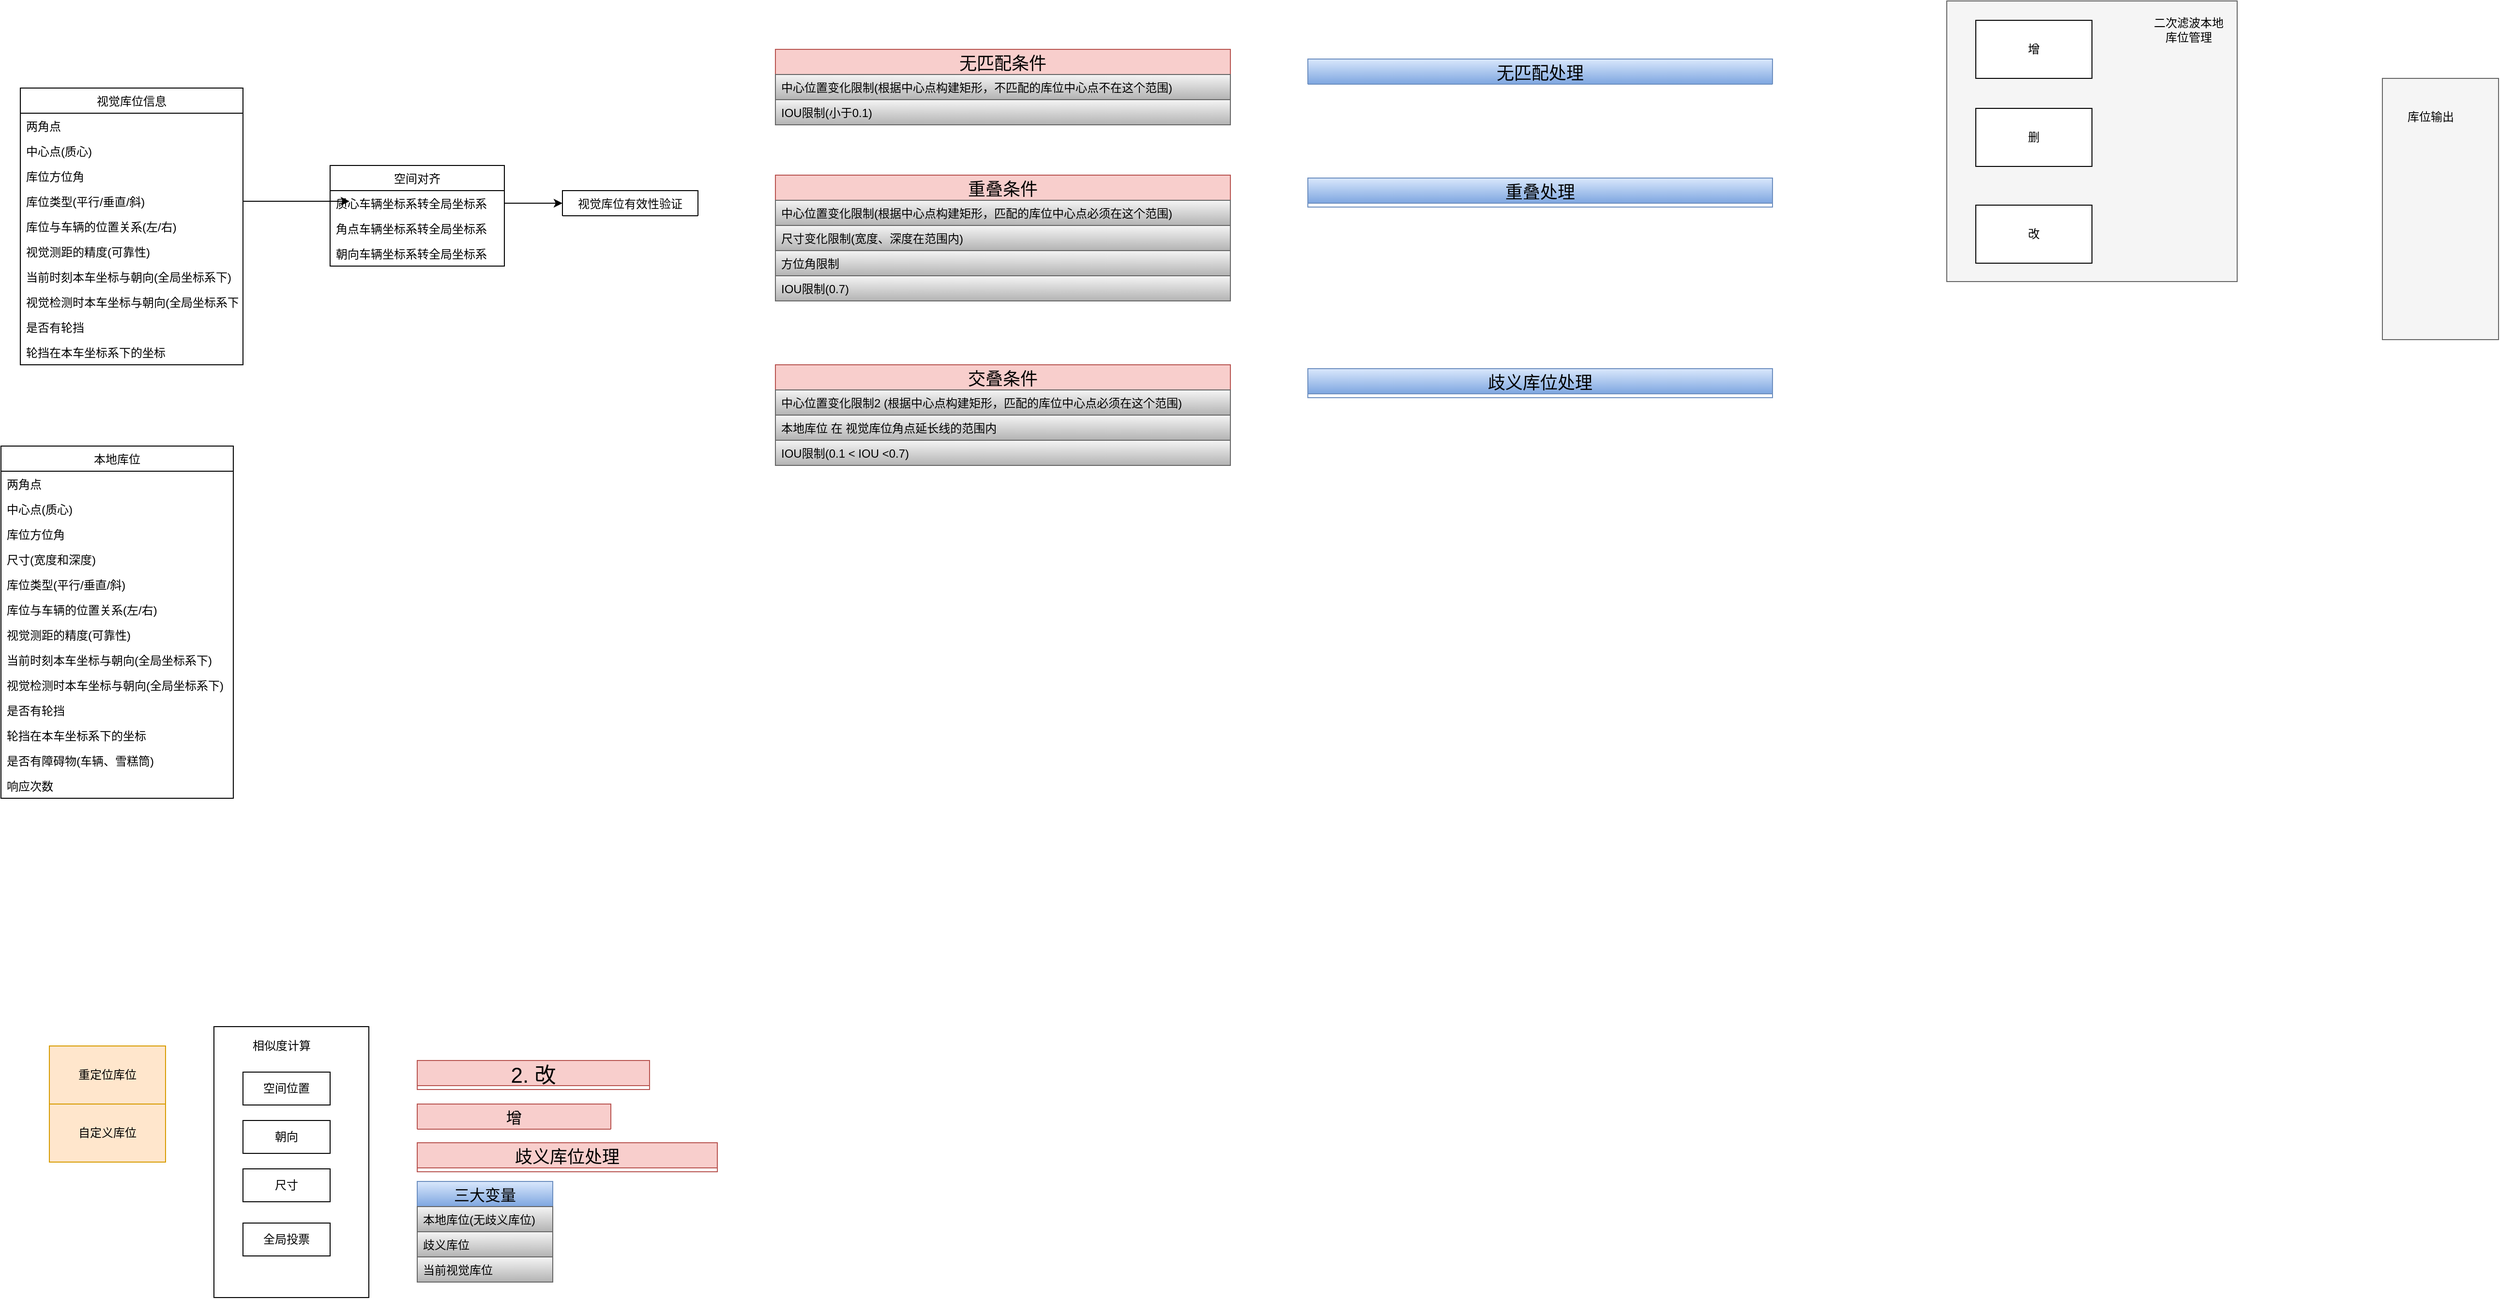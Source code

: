 <mxfile version="15.2.7" type="github">
  <diagram name="Page-1" id="c37626ed-c26b-45fb-9056-f9ebc6bb27b6">
    <mxGraphModel dx="1997" dy="2397" grid="1" gridSize="10" guides="1" tooltips="1" connect="1" arrows="1" fold="1" page="1" pageScale="1" pageWidth="980" pageHeight="690" background="none" math="0" shadow="0">
      <root>
        <mxCell id="0" />
        <mxCell id="1" parent="0" />
        <mxCell id="54cQkrYoujpudrLPPVIC-1" value="视觉库位信息" style="swimlane;fontStyle=0;childLayout=stackLayout;horizontal=1;startSize=26;horizontalStack=0;resizeParent=1;resizeParentMax=0;resizeLast=0;collapsible=1;marginBottom=0;" parent="1" vertex="1">
          <mxGeometry x="30" y="-810" width="230" height="286" as="geometry">
            <mxRectangle x="30" y="-810" width="100" height="26" as="alternateBounds" />
          </mxGeometry>
        </mxCell>
        <mxCell id="54cQkrYoujpudrLPPVIC-2" value="两角点" style="text;strokeColor=none;fillColor=none;align=left;verticalAlign=top;spacingLeft=4;spacingRight=4;overflow=hidden;rotatable=0;points=[[0,0.5],[1,0.5]];portConstraint=eastwest;" parent="54cQkrYoujpudrLPPVIC-1" vertex="1">
          <mxGeometry y="26" width="230" height="26" as="geometry" />
        </mxCell>
        <mxCell id="54cQkrYoujpudrLPPVIC-3" value="中心点(质心)" style="text;strokeColor=none;fillColor=none;align=left;verticalAlign=top;spacingLeft=4;spacingRight=4;overflow=hidden;rotatable=0;points=[[0,0.5],[1,0.5]];portConstraint=eastwest;" parent="54cQkrYoujpudrLPPVIC-1" vertex="1">
          <mxGeometry y="52" width="230" height="26" as="geometry" />
        </mxCell>
        <mxCell id="54cQkrYoujpudrLPPVIC-4" value="库位方位角" style="text;strokeColor=none;fillColor=none;align=left;verticalAlign=top;spacingLeft=4;spacingRight=4;overflow=hidden;rotatable=0;points=[[0,0.5],[1,0.5]];portConstraint=eastwest;" parent="54cQkrYoujpudrLPPVIC-1" vertex="1">
          <mxGeometry y="78" width="230" height="26" as="geometry" />
        </mxCell>
        <mxCell id="54cQkrYoujpudrLPPVIC-5" value="库位类型(平行/垂直/斜)" style="text;strokeColor=none;fillColor=none;align=left;verticalAlign=top;spacingLeft=4;spacingRight=4;overflow=hidden;rotatable=0;points=[[0,0.5],[1,0.5]];portConstraint=eastwest;" parent="54cQkrYoujpudrLPPVIC-1" vertex="1">
          <mxGeometry y="104" width="230" height="26" as="geometry" />
        </mxCell>
        <mxCell id="54cQkrYoujpudrLPPVIC-6" value="库位与车辆的位置关系(左/右)" style="text;strokeColor=none;fillColor=none;align=left;verticalAlign=top;spacingLeft=4;spacingRight=4;overflow=hidden;rotatable=0;points=[[0,0.5],[1,0.5]];portConstraint=eastwest;" parent="54cQkrYoujpudrLPPVIC-1" vertex="1">
          <mxGeometry y="130" width="230" height="26" as="geometry" />
        </mxCell>
        <mxCell id="54cQkrYoujpudrLPPVIC-7" value="视觉测距的精度(可靠性)" style="text;strokeColor=none;fillColor=none;align=left;verticalAlign=top;spacingLeft=4;spacingRight=4;overflow=hidden;rotatable=0;points=[[0,0.5],[1,0.5]];portConstraint=eastwest;" parent="54cQkrYoujpudrLPPVIC-1" vertex="1">
          <mxGeometry y="156" width="230" height="26" as="geometry" />
        </mxCell>
        <mxCell id="EZox7gK0a6Xs82-B16z0-28" value="当前时刻本车坐标与朝向(全局坐标系下)" style="text;strokeColor=none;fillColor=none;align=left;verticalAlign=top;spacingLeft=4;spacingRight=4;overflow=hidden;rotatable=0;points=[[0,0.5],[1,0.5]];portConstraint=eastwest;" vertex="1" parent="54cQkrYoujpudrLPPVIC-1">
          <mxGeometry y="182" width="230" height="26" as="geometry" />
        </mxCell>
        <mxCell id="54cQkrYoujpudrLPPVIC-8" value="视觉检测时本车坐标与朝向(全局坐标系下)" style="text;strokeColor=none;fillColor=none;align=left;verticalAlign=top;spacingLeft=4;spacingRight=4;overflow=hidden;rotatable=0;points=[[0,0.5],[1,0.5]];portConstraint=eastwest;" parent="54cQkrYoujpudrLPPVIC-1" vertex="1">
          <mxGeometry y="208" width="230" height="26" as="geometry" />
        </mxCell>
        <mxCell id="54cQkrYoujpudrLPPVIC-9" value="是否有轮挡" style="text;strokeColor=none;fillColor=none;align=left;verticalAlign=top;spacingLeft=4;spacingRight=4;overflow=hidden;rotatable=0;points=[[0,0.5],[1,0.5]];portConstraint=eastwest;" parent="54cQkrYoujpudrLPPVIC-1" vertex="1">
          <mxGeometry y="234" width="230" height="26" as="geometry" />
        </mxCell>
        <mxCell id="54cQkrYoujpudrLPPVIC-10" value="轮挡在本车坐标系下的坐标" style="text;strokeColor=none;fillColor=none;align=left;verticalAlign=top;spacingLeft=4;spacingRight=4;overflow=hidden;rotatable=0;points=[[0,0.5],[1,0.5]];portConstraint=eastwest;" parent="54cQkrYoujpudrLPPVIC-1" vertex="1">
          <mxGeometry y="260" width="230" height="26" as="geometry" />
        </mxCell>
        <mxCell id="54cQkrYoujpudrLPPVIC-13" style="edgeStyle=orthogonalEdgeStyle;rounded=0;orthogonalLoop=1;jettySize=auto;html=1;entryX=0;entryY=0.5;entryDx=0;entryDy=0;" parent="1" source="54cQkrYoujpudrLPPVIC-5" edge="1">
          <mxGeometry relative="1" as="geometry">
            <mxPoint x="370" y="-693" as="targetPoint" />
          </mxGeometry>
        </mxCell>
        <mxCell id="54cQkrYoujpudrLPPVIC-16" value="本地库位" style="swimlane;fontStyle=0;childLayout=stackLayout;horizontal=1;startSize=26;horizontalStack=0;resizeParent=1;resizeParentMax=0;resizeLast=0;collapsible=1;marginBottom=0;" parent="1" vertex="1">
          <mxGeometry x="10" y="-440" width="240" height="364" as="geometry">
            <mxRectangle x="150" y="-530" width="100" height="26" as="alternateBounds" />
          </mxGeometry>
        </mxCell>
        <mxCell id="54cQkrYoujpudrLPPVIC-17" value="两角点" style="text;strokeColor=none;fillColor=none;align=left;verticalAlign=top;spacingLeft=4;spacingRight=4;overflow=hidden;rotatable=0;points=[[0,0.5],[1,0.5]];portConstraint=eastwest;" parent="54cQkrYoujpudrLPPVIC-16" vertex="1">
          <mxGeometry y="26" width="240" height="26" as="geometry" />
        </mxCell>
        <mxCell id="54cQkrYoujpudrLPPVIC-18" value="中心点(质心)" style="text;strokeColor=none;fillColor=none;align=left;verticalAlign=top;spacingLeft=4;spacingRight=4;overflow=hidden;rotatable=0;points=[[0,0.5],[1,0.5]];portConstraint=eastwest;" parent="54cQkrYoujpudrLPPVIC-16" vertex="1">
          <mxGeometry y="52" width="240" height="26" as="geometry" />
        </mxCell>
        <mxCell id="54cQkrYoujpudrLPPVIC-19" value="库位方位角" style="text;strokeColor=none;fillColor=none;align=left;verticalAlign=top;spacingLeft=4;spacingRight=4;overflow=hidden;rotatable=0;points=[[0,0.5],[1,0.5]];portConstraint=eastwest;" parent="54cQkrYoujpudrLPPVIC-16" vertex="1">
          <mxGeometry y="78" width="240" height="26" as="geometry" />
        </mxCell>
        <mxCell id="54cQkrYoujpudrLPPVIC-27" value="尺寸(宽度和深度)" style="text;strokeColor=none;fillColor=none;align=left;verticalAlign=top;spacingLeft=4;spacingRight=4;overflow=hidden;rotatable=0;points=[[0,0.5],[1,0.5]];portConstraint=eastwest;" parent="54cQkrYoujpudrLPPVIC-16" vertex="1">
          <mxGeometry y="104" width="240" height="26" as="geometry" />
        </mxCell>
        <mxCell id="54cQkrYoujpudrLPPVIC-20" value="库位类型(平行/垂直/斜)" style="text;strokeColor=none;fillColor=none;align=left;verticalAlign=top;spacingLeft=4;spacingRight=4;overflow=hidden;rotatable=0;points=[[0,0.5],[1,0.5]];portConstraint=eastwest;" parent="54cQkrYoujpudrLPPVIC-16" vertex="1">
          <mxGeometry y="130" width="240" height="26" as="geometry" />
        </mxCell>
        <mxCell id="54cQkrYoujpudrLPPVIC-21" value="库位与车辆的位置关系(左/右)" style="text;strokeColor=none;fillColor=none;align=left;verticalAlign=top;spacingLeft=4;spacingRight=4;overflow=hidden;rotatable=0;points=[[0,0.5],[1,0.5]];portConstraint=eastwest;" parent="54cQkrYoujpudrLPPVIC-16" vertex="1">
          <mxGeometry y="156" width="240" height="26" as="geometry" />
        </mxCell>
        <mxCell id="54cQkrYoujpudrLPPVIC-22" value="视觉测距的精度(可靠性)" style="text;strokeColor=none;fillColor=none;align=left;verticalAlign=top;spacingLeft=4;spacingRight=4;overflow=hidden;rotatable=0;points=[[0,0.5],[1,0.5]];portConstraint=eastwest;" parent="54cQkrYoujpudrLPPVIC-16" vertex="1">
          <mxGeometry y="182" width="240" height="26" as="geometry" />
        </mxCell>
        <mxCell id="54cQkrYoujpudrLPPVIC-23" value="当前时刻本车坐标与朝向(全局坐标系下)" style="text;strokeColor=none;fillColor=none;align=left;verticalAlign=top;spacingLeft=4;spacingRight=4;overflow=hidden;rotatable=0;points=[[0,0.5],[1,0.5]];portConstraint=eastwest;" parent="54cQkrYoujpudrLPPVIC-16" vertex="1">
          <mxGeometry y="208" width="240" height="26" as="geometry" />
        </mxCell>
        <mxCell id="EZox7gK0a6Xs82-B16z0-8" value="视觉检测时本车坐标与朝向(全局坐标系下)" style="text;strokeColor=none;fillColor=none;align=left;verticalAlign=top;spacingLeft=4;spacingRight=4;overflow=hidden;rotatable=0;points=[[0,0.5],[1,0.5]];portConstraint=eastwest;" vertex="1" parent="54cQkrYoujpudrLPPVIC-16">
          <mxGeometry y="234" width="240" height="26" as="geometry" />
        </mxCell>
        <mxCell id="54cQkrYoujpudrLPPVIC-24" value="是否有轮挡" style="text;strokeColor=none;fillColor=none;align=left;verticalAlign=top;spacingLeft=4;spacingRight=4;overflow=hidden;rotatable=0;points=[[0,0.5],[1,0.5]];portConstraint=eastwest;" parent="54cQkrYoujpudrLPPVIC-16" vertex="1">
          <mxGeometry y="260" width="240" height="26" as="geometry" />
        </mxCell>
        <mxCell id="54cQkrYoujpudrLPPVIC-25" value="轮挡在本车坐标系下的坐标" style="text;strokeColor=none;fillColor=none;align=left;verticalAlign=top;spacingLeft=4;spacingRight=4;overflow=hidden;rotatable=0;points=[[0,0.5],[1,0.5]];portConstraint=eastwest;" parent="54cQkrYoujpudrLPPVIC-16" vertex="1">
          <mxGeometry y="286" width="240" height="26" as="geometry" />
        </mxCell>
        <mxCell id="54cQkrYoujpudrLPPVIC-26" value="是否有障碍物(车辆、雪糕筒)" style="text;strokeColor=none;fillColor=none;align=left;verticalAlign=top;spacingLeft=4;spacingRight=4;overflow=hidden;rotatable=0;points=[[0,0.5],[1,0.5]];portConstraint=eastwest;" parent="54cQkrYoujpudrLPPVIC-16" vertex="1">
          <mxGeometry y="312" width="240" height="26" as="geometry" />
        </mxCell>
        <mxCell id="EZox7gK0a6Xs82-B16z0-1" value="响应次数" style="text;strokeColor=none;fillColor=none;align=left;verticalAlign=top;spacingLeft=4;spacingRight=4;overflow=hidden;rotatable=0;points=[[0,0.5],[1,0.5]];portConstraint=eastwest;" vertex="1" parent="54cQkrYoujpudrLPPVIC-16">
          <mxGeometry y="338" width="240" height="26" as="geometry" />
        </mxCell>
        <mxCell id="54cQkrYoujpudrLPPVIC-28" value="自定义库位" style="rounded=0;whiteSpace=wrap;html=1;fillColor=#ffe6cc;strokeColor=#d79b00;" parent="1" vertex="1">
          <mxGeometry x="60" y="240" width="120" height="60" as="geometry" />
        </mxCell>
        <mxCell id="54cQkrYoujpudrLPPVIC-30" value="重定位库位" style="rounded=0;whiteSpace=wrap;html=1;fillColor=#ffe6cc;strokeColor=#d79b00;" parent="1" vertex="1">
          <mxGeometry x="60" y="180" width="120" height="60" as="geometry" />
        </mxCell>
        <mxCell id="54cQkrYoujpudrLPPVIC-53" value="" style="group" parent="1" vertex="1" connectable="0">
          <mxGeometry x="2470" y="-820" width="120" height="270" as="geometry" />
        </mxCell>
        <mxCell id="54cQkrYoujpudrLPPVIC-45" value="" style="rounded=0;whiteSpace=wrap;html=1;fillColor=#f5f5f5;strokeColor=#666666;fontColor=#333333;" parent="54cQkrYoujpudrLPPVIC-53" vertex="1">
          <mxGeometry width="120" height="270" as="geometry" />
        </mxCell>
        <mxCell id="54cQkrYoujpudrLPPVIC-46" value="库位输出" style="text;html=1;strokeColor=none;fillColor=none;align=center;verticalAlign=middle;whiteSpace=wrap;rounded=0;" parent="54cQkrYoujpudrLPPVIC-53" vertex="1">
          <mxGeometry x="20" y="30" width="60" height="20" as="geometry" />
        </mxCell>
        <mxCell id="EZox7gK0a6Xs82-B16z0-16" value="" style="group" vertex="1" connectable="0" parent="1">
          <mxGeometry x="230" y="160" width="160" height="280" as="geometry" />
        </mxCell>
        <mxCell id="EZox7gK0a6Xs82-B16z0-17" value="" style="rounded=0;whiteSpace=wrap;html=1;" vertex="1" parent="EZox7gK0a6Xs82-B16z0-16">
          <mxGeometry width="160" height="280" as="geometry" />
        </mxCell>
        <mxCell id="EZox7gK0a6Xs82-B16z0-18" value="相似度计算" style="text;html=1;strokeColor=none;fillColor=none;align=center;verticalAlign=middle;whiteSpace=wrap;rounded=0;" vertex="1" parent="EZox7gK0a6Xs82-B16z0-16">
          <mxGeometry x="35" y="10" width="70" height="20" as="geometry" />
        </mxCell>
        <mxCell id="EZox7gK0a6Xs82-B16z0-19" value="朝向" style="rounded=0;whiteSpace=wrap;html=1;" vertex="1" parent="EZox7gK0a6Xs82-B16z0-16">
          <mxGeometry x="30" y="97" width="90" height="34" as="geometry" />
        </mxCell>
        <mxCell id="EZox7gK0a6Xs82-B16z0-20" value="空间位置" style="rounded=0;whiteSpace=wrap;html=1;" vertex="1" parent="EZox7gK0a6Xs82-B16z0-16">
          <mxGeometry x="30" y="47" width="90" height="34" as="geometry" />
        </mxCell>
        <mxCell id="EZox7gK0a6Xs82-B16z0-21" value="尺寸" style="rounded=0;whiteSpace=wrap;html=1;" vertex="1" parent="EZox7gK0a6Xs82-B16z0-16">
          <mxGeometry x="30" y="147" width="90" height="34" as="geometry" />
        </mxCell>
        <mxCell id="EZox7gK0a6Xs82-B16z0-22" value="全局投票" style="rounded=0;whiteSpace=wrap;html=1;" vertex="1" parent="EZox7gK0a6Xs82-B16z0-16">
          <mxGeometry x="30" y="203" width="90" height="34" as="geometry" />
        </mxCell>
        <mxCell id="EZox7gK0a6Xs82-B16z0-24" value="视觉库位有效性验证" style="swimlane;fontStyle=0;childLayout=stackLayout;horizontal=1;startSize=26;horizontalStack=0;resizeParent=1;resizeParentMax=0;resizeLast=0;collapsible=1;marginBottom=0;" vertex="1" collapsed="1" parent="1">
          <mxGeometry x="590" y="-704" width="140" height="26" as="geometry">
            <mxRectangle x="580" y="-730" width="250" height="78" as="alternateBounds" />
          </mxGeometry>
        </mxCell>
        <mxCell id="EZox7gK0a6Xs82-B16z0-25" value="视觉库位与当前时刻本车位置、朝向验证" style="text;strokeColor=none;fillColor=none;align=left;verticalAlign=top;spacingLeft=4;spacingRight=4;overflow=hidden;rotatable=0;points=[[0,0.5],[1,0.5]];portConstraint=eastwest;" vertex="1" parent="EZox7gK0a6Xs82-B16z0-24">
          <mxGeometry y="26" width="140" height="26" as="geometry" />
        </mxCell>
        <mxCell id="EZox7gK0a6Xs82-B16z0-26" value="视觉库位宽度和深度有效性" style="text;strokeColor=none;fillColor=none;align=left;verticalAlign=top;spacingLeft=4;spacingRight=4;overflow=hidden;rotatable=0;points=[[0,0.5],[1,0.5]];portConstraint=eastwest;" vertex="1" parent="EZox7gK0a6Xs82-B16z0-24">
          <mxGeometry y="52" width="140" height="26" as="geometry" />
        </mxCell>
        <mxCell id="EZox7gK0a6Xs82-B16z0-29" value="空间对齐" style="swimlane;fontStyle=0;childLayout=stackLayout;horizontal=1;startSize=26;horizontalStack=0;resizeParent=1;resizeParentMax=0;resizeLast=0;collapsible=1;marginBottom=0;" vertex="1" parent="1">
          <mxGeometry x="350" y="-730" width="180" height="104" as="geometry" />
        </mxCell>
        <mxCell id="EZox7gK0a6Xs82-B16z0-30" value="质心车辆坐标系转全局坐标系" style="text;strokeColor=none;fillColor=none;align=left;verticalAlign=top;spacingLeft=4;spacingRight=4;overflow=hidden;rotatable=0;points=[[0,0.5],[1,0.5]];portConstraint=eastwest;" vertex="1" parent="EZox7gK0a6Xs82-B16z0-29">
          <mxGeometry y="26" width="180" height="26" as="geometry" />
        </mxCell>
        <mxCell id="EZox7gK0a6Xs82-B16z0-33" value="角点车辆坐标系转全局坐标系" style="text;strokeColor=none;fillColor=none;align=left;verticalAlign=top;spacingLeft=4;spacingRight=4;overflow=hidden;rotatable=0;points=[[0,0.5],[1,0.5]];portConstraint=eastwest;" vertex="1" parent="EZox7gK0a6Xs82-B16z0-29">
          <mxGeometry y="52" width="180" height="26" as="geometry" />
        </mxCell>
        <mxCell id="EZox7gK0a6Xs82-B16z0-31" value="朝向车辆坐标系转全局坐标系" style="text;strokeColor=none;fillColor=none;align=left;verticalAlign=top;spacingLeft=4;spacingRight=4;overflow=hidden;rotatable=0;points=[[0,0.5],[1,0.5]];portConstraint=eastwest;" vertex="1" parent="EZox7gK0a6Xs82-B16z0-29">
          <mxGeometry y="78" width="180" height="26" as="geometry" />
        </mxCell>
        <mxCell id="EZox7gK0a6Xs82-B16z0-34" style="edgeStyle=orthogonalEdgeStyle;rounded=0;orthogonalLoop=1;jettySize=auto;html=1;exitX=1;exitY=0.5;exitDx=0;exitDy=0;entryX=0;entryY=0.5;entryDx=0;entryDy=0;" edge="1" parent="1" source="EZox7gK0a6Xs82-B16z0-30" target="EZox7gK0a6Xs82-B16z0-25">
          <mxGeometry relative="1" as="geometry" />
        </mxCell>
        <mxCell id="EZox7gK0a6Xs82-B16z0-35" value="" style="group" vertex="1" connectable="0" parent="1">
          <mxGeometry x="2020" y="-900" width="300" height="290" as="geometry" />
        </mxCell>
        <mxCell id="EZox7gK0a6Xs82-B16z0-36" value="" style="rounded=0;whiteSpace=wrap;html=1;fillColor=#f5f5f5;strokeColor=#666666;fontColor=#333333;" vertex="1" parent="EZox7gK0a6Xs82-B16z0-35">
          <mxGeometry width="300" height="290" as="geometry" />
        </mxCell>
        <mxCell id="EZox7gK0a6Xs82-B16z0-37" value="增" style="rounded=0;whiteSpace=wrap;html=1;" vertex="1" parent="EZox7gK0a6Xs82-B16z0-35">
          <mxGeometry x="30" y="20" width="120" height="60" as="geometry" />
        </mxCell>
        <mxCell id="EZox7gK0a6Xs82-B16z0-38" value="删" style="rounded=0;whiteSpace=wrap;html=1;" vertex="1" parent="EZox7gK0a6Xs82-B16z0-35">
          <mxGeometry x="30" y="111" width="120" height="60" as="geometry" />
        </mxCell>
        <mxCell id="EZox7gK0a6Xs82-B16z0-39" value="改" style="rounded=0;whiteSpace=wrap;html=1;" vertex="1" parent="EZox7gK0a6Xs82-B16z0-35">
          <mxGeometry x="30" y="211" width="120" height="60" as="geometry" />
        </mxCell>
        <mxCell id="EZox7gK0a6Xs82-B16z0-40" value="二次滤波本地库位管理" style="text;html=1;strokeColor=none;fillColor=none;align=center;verticalAlign=middle;whiteSpace=wrap;rounded=0;" vertex="1" parent="EZox7gK0a6Xs82-B16z0-35">
          <mxGeometry x="210" y="20" width="80" height="20" as="geometry" />
        </mxCell>
        <mxCell id="EZox7gK0a6Xs82-B16z0-140" value="增" style="swimlane;fontStyle=0;childLayout=stackLayout;horizontal=1;startSize=26;horizontalStack=0;resizeParent=1;resizeParentMax=0;resizeLast=0;collapsible=1;marginBottom=0;fontSize=16;fillColor=#f8cecc;strokeColor=#b85450;" vertex="1" collapsed="1" parent="1">
          <mxGeometry x="440" y="240" width="200" height="26" as="geometry">
            <mxRectangle x="1010" y="-150" width="480" height="208" as="alternateBounds" />
          </mxGeometry>
        </mxCell>
        <mxCell id="EZox7gK0a6Xs82-B16z0-144" value="无匹配" style="swimlane;fontStyle=0;childLayout=stackLayout;horizontal=1;startSize=26;horizontalStack=0;resizeParent=1;resizeParentMax=0;resizeLast=0;collapsible=1;marginBottom=0;fontSize=16;fillColor=#dae8fc;strokeColor=#6c8ebf;gradientColor=#7ea6e0;" vertex="1" parent="EZox7gK0a6Xs82-B16z0-140">
          <mxGeometry y="26" width="200" height="78" as="geometry">
            <mxRectangle y="26" width="480" height="26" as="alternateBounds" />
          </mxGeometry>
        </mxCell>
        <mxCell id="EZox7gK0a6Xs82-B16z0-145" value="中心位置变化限制(根据中心点构建矩形，不匹配的库位中心点不在这个范围)" style="text;strokeColor=#666666;fillColor=#f5f5f5;align=left;verticalAlign=top;spacingLeft=4;spacingRight=4;overflow=hidden;rotatable=0;points=[[0,0.5],[1,0.5]];portConstraint=eastwest;gradientColor=#b3b3b3;" vertex="1" parent="EZox7gK0a6Xs82-B16z0-144">
          <mxGeometry y="26" width="200" height="26" as="geometry" />
        </mxCell>
        <mxCell id="EZox7gK0a6Xs82-B16z0-146" value="IOU限制(小于0.1)" style="text;strokeColor=#666666;fillColor=#f5f5f5;align=left;verticalAlign=top;spacingLeft=4;spacingRight=4;overflow=hidden;rotatable=0;points=[[0,0.5],[1,0.5]];portConstraint=eastwest;gradientColor=#b3b3b3;" vertex="1" parent="EZox7gK0a6Xs82-B16z0-144">
          <mxGeometry y="52" width="200" height="26" as="geometry" />
        </mxCell>
        <mxCell id="EZox7gK0a6Xs82-B16z0-203" value="添加策略" style="swimlane;fontStyle=0;childLayout=stackLayout;horizontal=1;startSize=26;horizontalStack=0;resizeParent=1;resizeParentMax=0;resizeLast=0;collapsible=1;marginBottom=0;fontSize=16;gradientColor=#7ea6e0;fillColor=#dae8fc;strokeColor=#6c8ebf;" vertex="1" parent="EZox7gK0a6Xs82-B16z0-140">
          <mxGeometry y="104" width="200" height="104" as="geometry">
            <mxRectangle y="104" width="480" height="26" as="alternateBounds" />
          </mxGeometry>
        </mxCell>
        <mxCell id="EZox7gK0a6Xs82-B16z0-204" value="有坑则直接添加" style="text;strokeColor=#666666;fillColor=#f5f5f5;align=left;verticalAlign=top;spacingLeft=4;spacingRight=4;overflow=hidden;rotatable=0;points=[[0,0.5],[1,0.5]];portConstraint=eastwest;gradientColor=#b3b3b3;" vertex="1" parent="EZox7gK0a6Xs82-B16z0-203">
          <mxGeometry y="26" width="200" height="26" as="geometry" />
        </mxCell>
        <mxCell id="EZox7gK0a6Xs82-B16z0-244" value="无坑且有歧义次数大于三次的库位；删除歧义次数大于三次的库位，在将视觉库位添加进去" style="text;strokeColor=#666666;fillColor=#f5f5f5;align=left;verticalAlign=top;spacingLeft=4;spacingRight=4;overflow=hidden;rotatable=0;points=[[0,0.5],[1,0.5]];portConstraint=eastwest;gradientColor=#b3b3b3;" vertex="1" parent="EZox7gK0a6Xs82-B16z0-203">
          <mxGeometry y="52" width="200" height="26" as="geometry" />
        </mxCell>
        <mxCell id="EZox7gK0a6Xs82-B16z0-205" value="其他情况；删除距离本车最远的库位，在将视觉库位添加进去" style="text;strokeColor=#666666;fillColor=#f5f5f5;align=left;verticalAlign=top;spacingLeft=4;spacingRight=4;overflow=hidden;rotatable=0;points=[[0,0.5],[1,0.5]];portConstraint=eastwest;gradientColor=#b3b3b3;" vertex="1" parent="EZox7gK0a6Xs82-B16z0-203">
          <mxGeometry y="78" width="200" height="26" as="geometry" />
        </mxCell>
        <mxCell id="EZox7gK0a6Xs82-B16z0-211" value="三大变量" style="swimlane;fontStyle=0;childLayout=stackLayout;horizontal=1;startSize=26;horizontalStack=0;resizeParent=1;resizeParentMax=0;resizeLast=0;collapsible=1;marginBottom=0;fontSize=16;gradientColor=#7ea6e0;fillColor=#dae8fc;strokeColor=#6c8ebf;" vertex="1" parent="1">
          <mxGeometry x="440" y="320" width="140" height="104" as="geometry" />
        </mxCell>
        <mxCell id="EZox7gK0a6Xs82-B16z0-212" value="本地库位(无歧义库位)" style="text;strokeColor=#666666;fillColor=#f5f5f5;align=left;verticalAlign=top;spacingLeft=4;spacingRight=4;overflow=hidden;rotatable=0;points=[[0,0.5],[1,0.5]];portConstraint=eastwest;gradientColor=#b3b3b3;" vertex="1" parent="EZox7gK0a6Xs82-B16z0-211">
          <mxGeometry y="26" width="140" height="26" as="geometry" />
        </mxCell>
        <mxCell id="EZox7gK0a6Xs82-B16z0-213" value="歧义库位" style="text;strokeColor=#666666;fillColor=#f5f5f5;align=left;verticalAlign=top;spacingLeft=4;spacingRight=4;overflow=hidden;rotatable=0;points=[[0,0.5],[1,0.5]];portConstraint=eastwest;gradientColor=#b3b3b3;" vertex="1" parent="EZox7gK0a6Xs82-B16z0-211">
          <mxGeometry y="52" width="140" height="26" as="geometry" />
        </mxCell>
        <mxCell id="EZox7gK0a6Xs82-B16z0-214" value="当前视觉库位" style="text;strokeColor=#666666;fillColor=#f5f5f5;align=left;verticalAlign=top;spacingLeft=4;spacingRight=4;overflow=hidden;rotatable=0;points=[[0,0.5],[1,0.5]];portConstraint=eastwest;gradientColor=#b3b3b3;" vertex="1" parent="EZox7gK0a6Xs82-B16z0-211">
          <mxGeometry y="78" width="140" height="26" as="geometry" />
        </mxCell>
        <mxCell id="EZox7gK0a6Xs82-B16z0-220" value="2. 改" style="swimlane;fontStyle=0;childLayout=stackLayout;horizontal=1;startSize=26;horizontalStack=0;resizeParent=1;resizeParentMax=0;resizeLast=0;collapsible=1;marginBottom=0;fontSize=22;fillColor=#f8cecc;strokeColor=#b85450;" vertex="1" collapsed="1" parent="1">
          <mxGeometry x="440" y="195" width="240" height="30" as="geometry">
            <mxRectangle x="360" y="-140" width="470" height="316" as="alternateBounds" />
          </mxGeometry>
        </mxCell>
        <mxCell id="EZox7gK0a6Xs82-B16z0-100" value="2.1 重叠" style="swimlane;fontStyle=0;childLayout=stackLayout;horizontal=1;startSize=26;horizontalStack=0;resizeParent=1;resizeParentMax=0;resizeLast=0;collapsible=1;marginBottom=0;fillColor=#ffcc99;strokeColor=#36393d;fontSize=20;" vertex="1" parent="EZox7gK0a6Xs82-B16z0-220">
          <mxGeometry y="26" width="240" height="104" as="geometry">
            <mxRectangle y="26" width="470" height="30" as="alternateBounds" />
          </mxGeometry>
        </mxCell>
        <mxCell id="EZox7gK0a6Xs82-B16z0-112" value="2.1.1 重叠条件" style="swimlane;fontStyle=0;childLayout=stackLayout;horizontal=1;startSize=26;horizontalStack=0;resizeParent=1;resizeParentMax=0;resizeLast=0;collapsible=1;marginBottom=0;fillColor=#dae8fc;strokeColor=#6c8ebf;fontSize=18;gradientColor=#7ea6e0;" vertex="1" collapsed="1" parent="EZox7gK0a6Xs82-B16z0-100">
          <mxGeometry y="26" width="240" height="26" as="geometry">
            <mxRectangle y="26" width="470" height="130" as="alternateBounds" />
          </mxGeometry>
        </mxCell>
        <mxCell id="EZox7gK0a6Xs82-B16z0-113" value="中心位置变化限制(根据中心点构建矩形，匹配的库位中心点必须在这个范围)" style="text;strokeColor=#666666;fillColor=#f5f5f5;align=left;verticalAlign=top;spacingLeft=4;spacingRight=4;overflow=hidden;rotatable=0;points=[[0,0.5],[1,0.5]];portConstraint=eastwest;gradientColor=#b3b3b3;" vertex="1" parent="EZox7gK0a6Xs82-B16z0-112">
          <mxGeometry y="26" width="240" height="26" as="geometry" />
        </mxCell>
        <mxCell id="EZox7gK0a6Xs82-B16z0-114" value="尺寸变化限制(宽度、深度在范围内)" style="text;strokeColor=#666666;fillColor=#f5f5f5;align=left;verticalAlign=top;spacingLeft=4;spacingRight=4;overflow=hidden;rotatable=0;points=[[0,0.5],[1,0.5]];portConstraint=eastwest;gradientColor=#b3b3b3;" vertex="1" parent="EZox7gK0a6Xs82-B16z0-112">
          <mxGeometry y="52" width="240" height="26" as="geometry" />
        </mxCell>
        <mxCell id="EZox7gK0a6Xs82-B16z0-116" value="方位角限制" style="text;strokeColor=#666666;fillColor=#f5f5f5;align=left;verticalAlign=top;spacingLeft=4;spacingRight=4;overflow=hidden;rotatable=0;points=[[0,0.5],[1,0.5]];portConstraint=eastwest;gradientColor=#b3b3b3;" vertex="1" parent="EZox7gK0a6Xs82-B16z0-112">
          <mxGeometry y="78" width="240" height="26" as="geometry" />
        </mxCell>
        <mxCell id="EZox7gK0a6Xs82-B16z0-118" value="IOU限制(0.7)" style="text;strokeColor=#666666;fillColor=#f5f5f5;align=left;verticalAlign=top;spacingLeft=4;spacingRight=4;overflow=hidden;rotatable=0;points=[[0,0.5],[1,0.5]];portConstraint=eastwest;gradientColor=#b3b3b3;" vertex="1" parent="EZox7gK0a6Xs82-B16z0-112">
          <mxGeometry y="104" width="240" height="26" as="geometry" />
        </mxCell>
        <mxCell id="EZox7gK0a6Xs82-B16z0-164" value="2.1.2 更新策略" style="swimlane;fontStyle=0;childLayout=stackLayout;horizontal=1;startSize=26;horizontalStack=0;resizeParent=1;resizeParentMax=0;resizeLast=0;collapsible=1;marginBottom=0;gradientColor=#7ea6e0;fillColor=#dae8fc;strokeColor=#6c8ebf;fontSize=18;" vertex="1" collapsed="1" parent="EZox7gK0a6Xs82-B16z0-100">
          <mxGeometry y="52" width="240" height="26" as="geometry">
            <mxRectangle y="156" width="470" height="156" as="alternateBounds" />
          </mxGeometry>
        </mxCell>
        <mxCell id="EZox7gK0a6Xs82-B16z0-165" value="2.1.2.1 方案一" style="swimlane;fontStyle=0;childLayout=stackLayout;horizontal=1;startSize=26;horizontalStack=0;resizeParent=1;resizeParentMax=0;resizeLast=0;collapsible=1;marginBottom=0;gradientColor=#97d077;fillColor=#d5e8d4;strokeColor=#82b366;fontSize=16;" vertex="1" parent="EZox7gK0a6Xs82-B16z0-164">
          <mxGeometry y="26" width="240" height="52" as="geometry">
            <mxRectangle y="26" width="470" height="26" as="alternateBounds" />
          </mxGeometry>
        </mxCell>
        <mxCell id="EZox7gK0a6Xs82-B16z0-166" value="直接替换(两个互相匹配的库位选取 置信度(测距精度) 高的更新到本地库位)" style="text;strokeColor=#666666;fillColor=#f5f5f5;align=left;verticalAlign=top;spacingLeft=4;spacingRight=4;overflow=hidden;rotatable=0;points=[[0,0.5],[1,0.5]];portConstraint=eastwest;gradientColor=#b3b3b3;" vertex="1" parent="EZox7gK0a6Xs82-B16z0-165">
          <mxGeometry y="26" width="240" height="26" as="geometry" />
        </mxCell>
        <mxCell id="EZox7gK0a6Xs82-B16z0-167" value="2.1.2.2 方案二" style="swimlane;fontStyle=0;childLayout=stackLayout;horizontal=1;startSize=26;horizontalStack=0;resizeParent=1;resizeParentMax=0;resizeLast=0;collapsible=1;marginBottom=0;gradientColor=#97d077;fillColor=#d5e8d4;strokeColor=#82b366;fontSize=16;" vertex="1" parent="EZox7gK0a6Xs82-B16z0-164">
          <mxGeometry y="78" width="240" height="52" as="geometry">
            <mxRectangle y="78" width="470" height="26" as="alternateBounds" />
          </mxGeometry>
        </mxCell>
        <mxCell id="EZox7gK0a6Xs82-B16z0-168" value="平均(X2 = X1 + 1/K*( Z - X1 ) )  [X1 上一周期输出，Z当前检测值，X2更新结果]" style="text;strokeColor=#666666;fillColor=#f5f5f5;align=left;verticalAlign=top;spacingLeft=4;spacingRight=4;overflow=hidden;rotatable=0;points=[[0,0.5],[1,0.5]];portConstraint=eastwest;gradientColor=#b3b3b3;" vertex="1" parent="EZox7gK0a6Xs82-B16z0-167">
          <mxGeometry y="26" width="240" height="26" as="geometry" />
        </mxCell>
        <mxCell id="EZox7gK0a6Xs82-B16z0-169" value="2.1.2.3 方案三" style="swimlane;fontStyle=0;childLayout=stackLayout;horizontal=1;startSize=26;horizontalStack=0;resizeParent=1;resizeParentMax=0;resizeLast=0;collapsible=1;marginBottom=0;gradientColor=#97d077;fillColor=#d5e8d4;strokeColor=#82b366;fontSize=16;" vertex="1" collapsed="1" parent="EZox7gK0a6Xs82-B16z0-164">
          <mxGeometry y="130" width="240" height="26" as="geometry">
            <mxRectangle y="78" width="480" height="52" as="alternateBounds" />
          </mxGeometry>
        </mxCell>
        <mxCell id="EZox7gK0a6Xs82-B16z0-170" value="加权平均{ X2 =  [1-d(t)] * X1 + d(t)*Z  }; d(t) = (1-b)/( 1- b^k);b为遗忘因子,d(t)渐消记忆指数加权序列" style="text;strokeColor=#666666;fillColor=#f5f5f5;align=left;verticalAlign=top;spacingLeft=4;spacingRight=4;overflow=hidden;rotatable=0;points=[[0,0.5],[1,0.5]];portConstraint=eastwest;gradientColor=#b3b3b3;" vertex="1" parent="EZox7gK0a6Xs82-B16z0-169">
          <mxGeometry y="26" width="240" height="26" as="geometry" />
        </mxCell>
        <mxCell id="EZox7gK0a6Xs82-B16z0-195" value="2.1.3 更新变量" style="swimlane;fontStyle=0;childLayout=stackLayout;horizontal=1;startSize=26;horizontalStack=0;resizeParent=1;resizeParentMax=0;resizeLast=0;collapsible=1;marginBottom=0;fontSize=18;gradientColor=#7ea6e0;fillColor=#dae8fc;strokeColor=#6c8ebf;" vertex="1" collapsed="1" parent="EZox7gK0a6Xs82-B16z0-100">
          <mxGeometry y="78" width="240" height="26" as="geometry">
            <mxRectangle y="182" width="470" height="208" as="alternateBounds" />
          </mxGeometry>
        </mxCell>
        <mxCell id="EZox7gK0a6Xs82-B16z0-196" value="质心" style="text;strokeColor=#666666;fillColor=#f5f5f5;align=left;verticalAlign=top;spacingLeft=4;spacingRight=4;overflow=hidden;rotatable=0;points=[[0,0.5],[1,0.5]];portConstraint=eastwest;gradientColor=#b3b3b3;" vertex="1" parent="EZox7gK0a6Xs82-B16z0-195">
          <mxGeometry y="26" width="240" height="26" as="geometry" />
        </mxCell>
        <mxCell id="EZox7gK0a6Xs82-B16z0-197" value="角点" style="text;strokeColor=#666666;fillColor=#f5f5f5;align=left;verticalAlign=top;spacingLeft=4;spacingRight=4;overflow=hidden;rotatable=0;points=[[0,0.5],[1,0.5]];portConstraint=eastwest;gradientColor=#b3b3b3;" vertex="1" parent="EZox7gK0a6Xs82-B16z0-195">
          <mxGeometry y="52" width="240" height="26" as="geometry" />
        </mxCell>
        <mxCell id="EZox7gK0a6Xs82-B16z0-199" value="尺寸(宽、深度)" style="text;strokeColor=#666666;fillColor=#f5f5f5;align=left;verticalAlign=top;spacingLeft=4;spacingRight=4;overflow=hidden;rotatable=0;points=[[0,0.5],[1,0.5]];portConstraint=eastwest;gradientColor=#b3b3b3;" vertex="1" parent="EZox7gK0a6Xs82-B16z0-195">
          <mxGeometry y="78" width="240" height="26" as="geometry" />
        </mxCell>
        <mxCell id="EZox7gK0a6Xs82-B16z0-200" value="方位角" style="text;strokeColor=#666666;fillColor=#f5f5f5;align=left;verticalAlign=top;spacingLeft=4;spacingRight=4;overflow=hidden;rotatable=0;points=[[0,0.5],[1,0.5]];portConstraint=eastwest;gradientColor=#b3b3b3;" vertex="1" parent="EZox7gK0a6Xs82-B16z0-195">
          <mxGeometry y="104" width="240" height="26" as="geometry" />
        </mxCell>
        <mxCell id="EZox7gK0a6Xs82-B16z0-201" value="更新次数+1" style="text;strokeColor=#666666;fillColor=#f5f5f5;align=left;verticalAlign=top;spacingLeft=4;spacingRight=4;overflow=hidden;rotatable=0;points=[[0,0.5],[1,0.5]];portConstraint=eastwest;gradientColor=#b3b3b3;" vertex="1" parent="EZox7gK0a6Xs82-B16z0-195">
          <mxGeometry y="130" width="240" height="26" as="geometry" />
        </mxCell>
        <mxCell id="EZox7gK0a6Xs82-B16z0-198" value="当前时刻车辆位置" style="text;strokeColor=#666666;fillColor=#f5f5f5;align=left;verticalAlign=top;spacingLeft=4;spacingRight=4;overflow=hidden;rotatable=0;points=[[0,0.5],[1,0.5]];portConstraint=eastwest;gradientColor=#b3b3b3;" vertex="1" parent="EZox7gK0a6Xs82-B16z0-195">
          <mxGeometry y="156" width="240" height="26" as="geometry" />
        </mxCell>
        <mxCell id="EZox7gK0a6Xs82-B16z0-202" value="一级融合标志位" style="text;strokeColor=#666666;fillColor=#f5f5f5;align=left;verticalAlign=top;spacingLeft=4;spacingRight=4;overflow=hidden;rotatable=0;points=[[0,0.5],[1,0.5]];portConstraint=eastwest;gradientColor=#b3b3b3;" vertex="1" parent="EZox7gK0a6Xs82-B16z0-195">
          <mxGeometry y="182" width="240" height="26" as="geometry" />
        </mxCell>
        <mxCell id="EZox7gK0a6Xs82-B16z0-224" value="2.2 交叠" style="swimlane;fontStyle=0;childLayout=stackLayout;horizontal=1;startSize=26;horizontalStack=0;resizeParent=1;resizeParentMax=0;resizeLast=0;collapsible=1;marginBottom=0;fontSize=20;fillColor=#ffcc99;strokeColor=#36393d;" vertex="1" parent="EZox7gK0a6Xs82-B16z0-220">
          <mxGeometry y="130" width="240" height="186" as="geometry">
            <mxRectangle y="416" width="470" height="26" as="alternateBounds" />
          </mxGeometry>
        </mxCell>
        <mxCell id="EZox7gK0a6Xs82-B16z0-228" value="2.2.1 交叠条件" style="swimlane;fontStyle=0;childLayout=stackLayout;horizontal=1;startSize=26;horizontalStack=0;resizeParent=1;resizeParentMax=0;resizeLast=0;collapsible=1;marginBottom=0;fontSize=18;gradientColor=#7ea6e0;fillColor=#dae8fc;strokeColor=#6c8ebf;" vertex="1" parent="EZox7gK0a6Xs82-B16z0-224">
          <mxGeometry y="26" width="240" height="104" as="geometry">
            <mxRectangle y="26" width="470" height="26" as="alternateBounds" />
          </mxGeometry>
        </mxCell>
        <mxCell id="EZox7gK0a6Xs82-B16z0-229" value="中心位置变化限制2 (根据中心点构建矩形，匹配的库位中心点必须在这个范围)" style="text;strokeColor=#666666;fillColor=#f5f5f5;align=left;verticalAlign=top;spacingLeft=4;spacingRight=4;overflow=hidden;rotatable=0;points=[[0,0.5],[1,0.5]];portConstraint=eastwest;gradientColor=#b3b3b3;" vertex="1" parent="EZox7gK0a6Xs82-B16z0-228">
          <mxGeometry y="26" width="240" height="26" as="geometry" />
        </mxCell>
        <mxCell id="EZox7gK0a6Xs82-B16z0-230" value="本地库位 在 视觉库位角点延长线的范围内" style="text;strokeColor=#666666;fillColor=#f5f5f5;align=left;verticalAlign=top;spacingLeft=4;spacingRight=4;overflow=hidden;rotatable=0;points=[[0,0.5],[1,0.5]];portConstraint=eastwest;gradientColor=#b3b3b3;" vertex="1" parent="EZox7gK0a6Xs82-B16z0-228">
          <mxGeometry y="52" width="240" height="26" as="geometry" />
        </mxCell>
        <mxCell id="EZox7gK0a6Xs82-B16z0-231" value="IOU限制(0.1 &lt; IOU &lt;0.7)" style="text;strokeColor=#666666;fillColor=#f5f5f5;align=left;verticalAlign=top;spacingLeft=4;spacingRight=4;overflow=hidden;rotatable=0;points=[[0,0.5],[1,0.5]];portConstraint=eastwest;gradientColor=#b3b3b3;" vertex="1" parent="EZox7gK0a6Xs82-B16z0-228">
          <mxGeometry y="78" width="240" height="26" as="geometry" />
        </mxCell>
        <mxCell id="EZox7gK0a6Xs82-B16z0-233" value="2.2.2 交叠处理" style="swimlane;fontStyle=0;childLayout=stackLayout;horizontal=1;startSize=26;horizontalStack=0;resizeParent=1;resizeParentMax=0;resizeLast=0;collapsible=1;marginBottom=0;fontSize=18;gradientColor=#7ea6e0;fillColor=#dae8fc;strokeColor=#6c8ebf;" vertex="1" parent="EZox7gK0a6Xs82-B16z0-224">
          <mxGeometry y="130" width="240" height="56" as="geometry">
            <mxRectangle y="130" width="470" height="26" as="alternateBounds" />
          </mxGeometry>
        </mxCell>
        <mxCell id="EZox7gK0a6Xs82-B16z0-246" value="2.2.2.1 本地库位标记歧义" style="swimlane;fontStyle=0;childLayout=stackLayout;horizontal=1;startSize=26;horizontalStack=0;resizeParent=1;resizeParentMax=0;resizeLast=0;collapsible=1;marginBottom=0;fontSize=18;gradientColor=#97d077;fillColor=#d5e8d4;strokeColor=#82b366;" vertex="1" collapsed="1" parent="EZox7gK0a6Xs82-B16z0-233">
          <mxGeometry y="26" width="240" height="30" as="geometry">
            <mxRectangle y="26" width="470" height="78" as="alternateBounds" />
          </mxGeometry>
        </mxCell>
        <mxCell id="EZox7gK0a6Xs82-B16z0-247" value="该本地库位标记为歧义库位" style="text;strokeColor=#666666;fillColor=#f5f5f5;align=left;verticalAlign=top;spacingLeft=4;spacingRight=4;overflow=hidden;rotatable=0;points=[[0,0.5],[1,0.5]];portConstraint=eastwest;gradientColor=#b3b3b3;" vertex="1" parent="EZox7gK0a6Xs82-B16z0-246">
          <mxGeometry y="26" width="240" height="26" as="geometry" />
        </mxCell>
        <mxCell id="EZox7gK0a6Xs82-B16z0-248" value="该本地库位的歧义次数+1" style="text;strokeColor=#666666;fillColor=#f5f5f5;align=left;verticalAlign=top;spacingLeft=4;spacingRight=4;overflow=hidden;rotatable=0;points=[[0,0.5],[1,0.5]];portConstraint=eastwest;gradientColor=#b3b3b3;" vertex="1" parent="EZox7gK0a6Xs82-B16z0-246">
          <mxGeometry y="52" width="240" height="26" as="geometry" />
        </mxCell>
        <mxCell id="EZox7gK0a6Xs82-B16z0-258" value="歧义库位处理" style="swimlane;fontStyle=0;childLayout=stackLayout;horizontal=1;startSize=26;horizontalStack=0;resizeParent=1;resizeParentMax=0;resizeLast=0;collapsible=1;marginBottom=0;fontSize=18;fillColor=#f8cecc;strokeColor=#b85450;" vertex="1" collapsed="1" parent="1">
          <mxGeometry x="440" y="280" width="310" height="30" as="geometry">
            <mxRectangle x="680" y="10" width="510" height="316" as="alternateBounds" />
          </mxGeometry>
        </mxCell>
        <mxCell id="EZox7gK0a6Xs82-B16z0-262" value="方案一" style="swimlane;fontStyle=0;childLayout=stackLayout;horizontal=1;startSize=26;horizontalStack=0;resizeParent=1;resizeParentMax=0;resizeLast=0;collapsible=1;marginBottom=0;fontSize=18;fillColor=#dae8fc;strokeColor=#6c8ebf;" vertex="1" collapsed="1" parent="EZox7gK0a6Xs82-B16z0-258">
          <mxGeometry y="26" width="310" height="30" as="geometry">
            <mxRectangle y="26" width="320" height="52" as="alternateBounds" />
          </mxGeometry>
        </mxCell>
        <mxCell id="EZox7gK0a6Xs82-B16z0-263" value="选取置信度最高的一个" style="text;strokeColor=#666666;fillColor=#f5f5f5;align=left;verticalAlign=top;spacingLeft=4;spacingRight=4;overflow=hidden;rotatable=0;points=[[0,0.5],[1,0.5]];portConstraint=eastwest;gradientColor=#b3b3b3;" vertex="1" parent="EZox7gK0a6Xs82-B16z0-262">
          <mxGeometry y="26" width="310" height="26" as="geometry" />
        </mxCell>
        <mxCell id="EZox7gK0a6Xs82-B16z0-266" value="方案二" style="swimlane;fontStyle=0;childLayout=stackLayout;horizontal=1;startSize=26;horizontalStack=0;resizeParent=1;resizeParentMax=0;resizeLast=0;collapsible=1;marginBottom=0;fontSize=18;gradientColor=#7ea6e0;fillColor=#dae8fc;strokeColor=#6c8ebf;" vertex="1" parent="EZox7gK0a6Xs82-B16z0-258">
          <mxGeometry y="56" width="310" height="260" as="geometry" />
        </mxCell>
        <mxCell id="EZox7gK0a6Xs82-B16z0-270" value="本地同侧库位没有非歧义库位" style="swimlane;fontStyle=0;childLayout=stackLayout;horizontal=1;startSize=26;horizontalStack=0;resizeParent=1;resizeParentMax=0;resizeLast=0;collapsible=1;marginBottom=0;fontSize=16;gradientColor=#97d077;fillColor=#d5e8d4;strokeColor=#82b366;" vertex="1" collapsed="1" parent="EZox7gK0a6Xs82-B16z0-266">
          <mxGeometry y="26" width="310" height="26" as="geometry">
            <mxRectangle y="130" width="510" height="156" as="alternateBounds" />
          </mxGeometry>
        </mxCell>
        <mxCell id="EZox7gK0a6Xs82-B16z0-271" value="1. 若歧义库位里的有 库位重叠更新次数 大于等于2次则该视觉库位过滤" style="text;strokeColor=#666666;fillColor=#f5f5f5;align=left;verticalAlign=top;spacingLeft=4;spacingRight=4;overflow=hidden;rotatable=0;points=[[0,0.5],[1,0.5]];portConstraint=eastwest;gradientColor=#b3b3b3;" vertex="1" parent="EZox7gK0a6Xs82-B16z0-270">
          <mxGeometry y="26" width="310" height="26" as="geometry" />
        </mxCell>
        <mxCell id="EZox7gK0a6Xs82-B16z0-272" value="2. 若歧义库位只有一个，重叠次数为0；则选择置信度高的为可靠库位 " style="text;strokeColor=#666666;fillColor=#f5f5f5;align=left;verticalAlign=top;spacingLeft=4;spacingRight=4;overflow=hidden;rotatable=0;points=[[0,0.5],[1,0.5]];portConstraint=eastwest;gradientColor=#b3b3b3;" vertex="1" parent="EZox7gK0a6Xs82-B16z0-270">
          <mxGeometry y="52" width="310" height="26" as="geometry" />
        </mxCell>
        <mxCell id="EZox7gK0a6Xs82-B16z0-273" value="3. 若歧义库位只有一个，重叠次数为0；两库位置信度相等；选择视觉库位为可靠库位" style="text;strokeColor=#666666;fillColor=#f5f5f5;align=left;verticalAlign=top;spacingLeft=4;spacingRight=4;overflow=hidden;rotatable=0;points=[[0,0.5],[1,0.5]];portConstraint=eastwest;gradientColor=#b3b3b3;" vertex="1" parent="EZox7gK0a6Xs82-B16z0-270">
          <mxGeometry y="78" width="310" height="26" as="geometry" />
        </mxCell>
        <mxCell id="EZox7gK0a6Xs82-B16z0-281" value="4.  不满足以上条件；加权投票；判断A库位角点在不在B库位角点延长线上，若在则投票有效值为B库的重叠次数+1" style="text;strokeColor=#666666;fillColor=#f5f5f5;align=left;verticalAlign=top;spacingLeft=4;spacingRight=4;overflow=hidden;rotatable=0;points=[[0,0.5],[1,0.5]];portConstraint=eastwest;gradientColor=#b3b3b3;" vertex="1" parent="EZox7gK0a6Xs82-B16z0-270">
          <mxGeometry y="104" width="310" height="26" as="geometry" />
        </mxCell>
        <mxCell id="EZox7gK0a6Xs82-B16z0-274" value="5. 若投票相等，则重叠次数优先，置信度次优" style="text;strokeColor=#666666;fillColor=#f5f5f5;align=left;verticalAlign=top;spacingLeft=4;spacingRight=4;overflow=hidden;rotatable=0;points=[[0,0.5],[1,0.5]];portConstraint=eastwest;gradientColor=#b3b3b3;" vertex="1" parent="EZox7gK0a6Xs82-B16z0-270">
          <mxGeometry y="130" width="310" height="26" as="geometry" />
        </mxCell>
        <mxCell id="EZox7gK0a6Xs82-B16z0-275" value="本地同侧库位有小于3个非歧义库位" style="swimlane;fontStyle=0;childLayout=stackLayout;horizontal=1;startSize=26;horizontalStack=0;resizeParent=1;resizeParentMax=0;resizeLast=0;collapsible=1;marginBottom=0;fontSize=16;gradientColor=#97d077;fillColor=#d5e8d4;strokeColor=#82b366;" vertex="1" parent="EZox7gK0a6Xs82-B16z0-266">
          <mxGeometry y="52" width="310" height="104" as="geometry">
            <mxRectangle y="52" width="510" height="26" as="alternateBounds" />
          </mxGeometry>
        </mxCell>
        <mxCell id="EZox7gK0a6Xs82-B16z0-276" value="1. 若歧义库位里的有 库位重叠更新次数 大于等于3次则该视觉库位过滤" style="text;strokeColor=#666666;fillColor=#f5f5f5;align=left;verticalAlign=top;spacingLeft=4;spacingRight=4;overflow=hidden;rotatable=0;points=[[0,0.5],[1,0.5]];portConstraint=eastwest;gradientColor=#b3b3b3;" vertex="1" parent="EZox7gK0a6Xs82-B16z0-275">
          <mxGeometry y="26" width="310" height="26" as="geometry" />
        </mxCell>
        <mxCell id="EZox7gK0a6Xs82-B16z0-277" value="2. 不满足以上条件；加权投票；判断A库位角点在不在B库位角点延长线上，若在则投票有效值为B库的重叠次数+1" style="text;strokeColor=#666666;fillColor=#f5f5f5;align=left;verticalAlign=top;spacingLeft=4;spacingRight=4;overflow=hidden;rotatable=0;points=[[0,0.5],[1,0.5]];portConstraint=eastwest;gradientColor=#b3b3b3;" vertex="1" parent="EZox7gK0a6Xs82-B16z0-275">
          <mxGeometry y="52" width="310" height="26" as="geometry" />
        </mxCell>
        <mxCell id="EZox7gK0a6Xs82-B16z0-278" value="3. 若投票相等，则重叠次数优先，置信度次优" style="text;strokeColor=#666666;fillColor=#f5f5f5;align=left;verticalAlign=top;spacingLeft=4;spacingRight=4;overflow=hidden;rotatable=0;points=[[0,0.5],[1,0.5]];portConstraint=eastwest;gradientColor=#b3b3b3;" vertex="1" parent="EZox7gK0a6Xs82-B16z0-275">
          <mxGeometry y="78" width="310" height="26" as="geometry" />
        </mxCell>
        <mxCell id="EZox7gK0a6Xs82-B16z0-282" value="其他情况" style="swimlane;fontStyle=0;childLayout=stackLayout;horizontal=1;startSize=26;horizontalStack=0;resizeParent=1;resizeParentMax=0;resizeLast=0;collapsible=1;marginBottom=0;fontSize=16;gradientColor=#97d077;fillColor=#d5e8d4;strokeColor=#82b366;" vertex="1" parent="EZox7gK0a6Xs82-B16z0-266">
          <mxGeometry y="156" width="310" height="104" as="geometry" />
        </mxCell>
        <mxCell id="EZox7gK0a6Xs82-B16z0-283" value="1. 若歧义库位里的有 库位重叠更新次数 大于等于3次则该视觉库位过滤" style="text;strokeColor=#666666;fillColor=#f5f5f5;align=left;verticalAlign=top;spacingLeft=4;spacingRight=4;overflow=hidden;rotatable=0;points=[[0,0.5],[1,0.5]];portConstraint=eastwest;gradientColor=#b3b3b3;" vertex="1" parent="EZox7gK0a6Xs82-B16z0-282">
          <mxGeometry y="26" width="310" height="26" as="geometry" />
        </mxCell>
        <mxCell id="EZox7gK0a6Xs82-B16z0-284" value="2. 不满足以上条件；加权投票；判断A库位角点在不在B库位角点延长线上，若在则投票有效值为B库的重叠次数+1" style="text;strokeColor=#666666;fillColor=#f5f5f5;align=left;verticalAlign=top;spacingLeft=4;spacingRight=4;overflow=hidden;rotatable=0;points=[[0,0.5],[1,0.5]];portConstraint=eastwest;gradientColor=#b3b3b3;" vertex="1" parent="EZox7gK0a6Xs82-B16z0-282">
          <mxGeometry y="52" width="310" height="26" as="geometry" />
        </mxCell>
        <mxCell id="EZox7gK0a6Xs82-B16z0-285" value="3. 若投票相等，则重叠次数优先，置信度次优" style="text;strokeColor=#666666;fillColor=#f5f5f5;align=left;verticalAlign=top;spacingLeft=4;spacingRight=4;overflow=hidden;rotatable=0;points=[[0,0.5],[1,0.5]];portConstraint=eastwest;gradientColor=#b3b3b3;" vertex="1" parent="EZox7gK0a6Xs82-B16z0-282">
          <mxGeometry y="78" width="310" height="26" as="geometry" />
        </mxCell>
        <mxCell id="EZox7gK0a6Xs82-B16z0-288" value="无匹配条件" style="swimlane;fontStyle=0;childLayout=stackLayout;horizontal=1;startSize=26;horizontalStack=0;resizeParent=1;resizeParentMax=0;resizeLast=0;collapsible=1;marginBottom=0;fontSize=18;fillColor=#f8cecc;strokeColor=#b85450;" vertex="1" parent="1">
          <mxGeometry x="810" y="-850" width="470" height="78" as="geometry">
            <mxRectangle x="800" y="-800" width="80" height="26" as="alternateBounds" />
          </mxGeometry>
        </mxCell>
        <mxCell id="EZox7gK0a6Xs82-B16z0-289" value="中心位置变化限制(根据中心点构建矩形，不匹配的库位中心点不在这个范围)" style="text;strokeColor=#666666;fillColor=#f5f5f5;align=left;verticalAlign=top;spacingLeft=4;spacingRight=4;overflow=hidden;rotatable=0;points=[[0,0.5],[1,0.5]];portConstraint=eastwest;gradientColor=#b3b3b3;" vertex="1" parent="EZox7gK0a6Xs82-B16z0-288">
          <mxGeometry y="26" width="470" height="26" as="geometry" />
        </mxCell>
        <mxCell id="EZox7gK0a6Xs82-B16z0-290" value="IOU限制(小于0.1)" style="text;strokeColor=#666666;fillColor=#f5f5f5;align=left;verticalAlign=top;spacingLeft=4;spacingRight=4;overflow=hidden;rotatable=0;points=[[0,0.5],[1,0.5]];portConstraint=eastwest;gradientColor=#b3b3b3;" vertex="1" parent="EZox7gK0a6Xs82-B16z0-288">
          <mxGeometry y="52" width="470" height="26" as="geometry" />
        </mxCell>
        <mxCell id="EZox7gK0a6Xs82-B16z0-293" value="重叠条件" style="swimlane;fontStyle=0;childLayout=stackLayout;horizontal=1;startSize=26;horizontalStack=0;resizeParent=1;resizeParentMax=0;resizeLast=0;collapsible=1;marginBottom=0;fillColor=#f8cecc;strokeColor=#b85450;fontSize=18;" vertex="1" parent="1">
          <mxGeometry x="810" y="-720" width="470" height="130" as="geometry">
            <mxRectangle y="26" width="470" height="26" as="alternateBounds" />
          </mxGeometry>
        </mxCell>
        <mxCell id="EZox7gK0a6Xs82-B16z0-294" value="中心位置变化限制(根据中心点构建矩形，匹配的库位中心点必须在这个范围)" style="text;strokeColor=#666666;fillColor=#f5f5f5;align=left;verticalAlign=top;spacingLeft=4;spacingRight=4;overflow=hidden;rotatable=0;points=[[0,0.5],[1,0.5]];portConstraint=eastwest;gradientColor=#b3b3b3;" vertex="1" parent="EZox7gK0a6Xs82-B16z0-293">
          <mxGeometry y="26" width="470" height="26" as="geometry" />
        </mxCell>
        <mxCell id="EZox7gK0a6Xs82-B16z0-295" value="尺寸变化限制(宽度、深度在范围内)" style="text;strokeColor=#666666;fillColor=#f5f5f5;align=left;verticalAlign=top;spacingLeft=4;spacingRight=4;overflow=hidden;rotatable=0;points=[[0,0.5],[1,0.5]];portConstraint=eastwest;gradientColor=#b3b3b3;" vertex="1" parent="EZox7gK0a6Xs82-B16z0-293">
          <mxGeometry y="52" width="470" height="26" as="geometry" />
        </mxCell>
        <mxCell id="EZox7gK0a6Xs82-B16z0-296" value="方位角限制" style="text;strokeColor=#666666;fillColor=#f5f5f5;align=left;verticalAlign=top;spacingLeft=4;spacingRight=4;overflow=hidden;rotatable=0;points=[[0,0.5],[1,0.5]];portConstraint=eastwest;gradientColor=#b3b3b3;" vertex="1" parent="EZox7gK0a6Xs82-B16z0-293">
          <mxGeometry y="78" width="470" height="26" as="geometry" />
        </mxCell>
        <mxCell id="EZox7gK0a6Xs82-B16z0-297" value="IOU限制(0.7)" style="text;strokeColor=#666666;fillColor=#f5f5f5;align=left;verticalAlign=top;spacingLeft=4;spacingRight=4;overflow=hidden;rotatable=0;points=[[0,0.5],[1,0.5]];portConstraint=eastwest;gradientColor=#b3b3b3;" vertex="1" parent="EZox7gK0a6Xs82-B16z0-293">
          <mxGeometry y="104" width="470" height="26" as="geometry" />
        </mxCell>
        <mxCell id="EZox7gK0a6Xs82-B16z0-298" value="交叠条件" style="swimlane;fontStyle=0;childLayout=stackLayout;horizontal=1;startSize=26;horizontalStack=0;resizeParent=1;resizeParentMax=0;resizeLast=0;collapsible=1;marginBottom=0;fontSize=18;fillColor=#f8cecc;strokeColor=#b85450;" vertex="1" parent="1">
          <mxGeometry x="810" y="-524" width="470" height="104" as="geometry">
            <mxRectangle y="26" width="470" height="26" as="alternateBounds" />
          </mxGeometry>
        </mxCell>
        <mxCell id="EZox7gK0a6Xs82-B16z0-299" value="中心位置变化限制2 (根据中心点构建矩形，匹配的库位中心点必须在这个范围)" style="text;strokeColor=#666666;fillColor=#f5f5f5;align=left;verticalAlign=top;spacingLeft=4;spacingRight=4;overflow=hidden;rotatable=0;points=[[0,0.5],[1,0.5]];portConstraint=eastwest;gradientColor=#b3b3b3;" vertex="1" parent="EZox7gK0a6Xs82-B16z0-298">
          <mxGeometry y="26" width="470" height="26" as="geometry" />
        </mxCell>
        <mxCell id="EZox7gK0a6Xs82-B16z0-300" value="本地库位 在 视觉库位角点延长线的范围内" style="text;strokeColor=#666666;fillColor=#f5f5f5;align=left;verticalAlign=top;spacingLeft=4;spacingRight=4;overflow=hidden;rotatable=0;points=[[0,0.5],[1,0.5]];portConstraint=eastwest;gradientColor=#b3b3b3;" vertex="1" parent="EZox7gK0a6Xs82-B16z0-298">
          <mxGeometry y="52" width="470" height="26" as="geometry" />
        </mxCell>
        <mxCell id="EZox7gK0a6Xs82-B16z0-301" value="IOU限制(0.1 &lt; IOU &lt;0.7)" style="text;strokeColor=#666666;fillColor=#f5f5f5;align=left;verticalAlign=top;spacingLeft=4;spacingRight=4;overflow=hidden;rotatable=0;points=[[0,0.5],[1,0.5]];portConstraint=eastwest;gradientColor=#b3b3b3;" vertex="1" parent="EZox7gK0a6Xs82-B16z0-298">
          <mxGeometry y="78" width="470" height="26" as="geometry" />
        </mxCell>
        <mxCell id="EZox7gK0a6Xs82-B16z0-305" value="无匹配处理" style="swimlane;fontStyle=0;childLayout=stackLayout;horizontal=1;startSize=26;horizontalStack=0;resizeParent=1;resizeParentMax=0;resizeLast=0;collapsible=1;marginBottom=0;fontSize=18;gradientColor=#7ea6e0;fillColor=#dae8fc;strokeColor=#6c8ebf;" vertex="1" collapsed="1" parent="1">
          <mxGeometry x="1360" y="-840" width="480" height="26" as="geometry">
            <mxRectangle x="1360" y="-840" width="480" height="104" as="alternateBounds" />
          </mxGeometry>
        </mxCell>
        <mxCell id="EZox7gK0a6Xs82-B16z0-306" value="有坑则直接添加" style="text;strokeColor=#666666;fillColor=#f5f5f5;align=left;verticalAlign=top;spacingLeft=4;spacingRight=4;overflow=hidden;rotatable=0;points=[[0,0.5],[1,0.5]];portConstraint=eastwest;gradientColor=#b3b3b3;" vertex="1" parent="EZox7gK0a6Xs82-B16z0-305">
          <mxGeometry y="26" width="480" height="26" as="geometry" />
        </mxCell>
        <mxCell id="EZox7gK0a6Xs82-B16z0-307" value="无坑且有歧义次数大于三次的库位；删除歧义次数大于三次的库位，在将视觉库位添加进去" style="text;strokeColor=#666666;fillColor=#f5f5f5;align=left;verticalAlign=top;spacingLeft=4;spacingRight=4;overflow=hidden;rotatable=0;points=[[0,0.5],[1,0.5]];portConstraint=eastwest;gradientColor=#b3b3b3;" vertex="1" parent="EZox7gK0a6Xs82-B16z0-305">
          <mxGeometry y="52" width="480" height="26" as="geometry" />
        </mxCell>
        <mxCell id="EZox7gK0a6Xs82-B16z0-308" value="其他情况；删除距离本车最远的库位，在将视觉库位添加进去" style="text;strokeColor=#666666;fillColor=#f5f5f5;align=left;verticalAlign=top;spacingLeft=4;spacingRight=4;overflow=hidden;rotatable=0;points=[[0,0.5],[1,0.5]];portConstraint=eastwest;gradientColor=#b3b3b3;" vertex="1" parent="EZox7gK0a6Xs82-B16z0-305">
          <mxGeometry y="78" width="480" height="26" as="geometry" />
        </mxCell>
        <mxCell id="EZox7gK0a6Xs82-B16z0-324" value="重叠处理" style="swimlane;fontStyle=0;childLayout=stackLayout;horizontal=1;startSize=26;horizontalStack=0;resizeParent=1;resizeParentMax=0;resizeLast=0;collapsible=1;marginBottom=0;fontSize=18;fillColor=#dae8fc;strokeColor=#6c8ebf;gradientColor=#7ea6e0;" vertex="1" collapsed="1" parent="1">
          <mxGeometry x="1360" y="-717" width="480" height="30" as="geometry">
            <mxRectangle x="1360" y="-717" width="480" height="78" as="alternateBounds" />
          </mxGeometry>
        </mxCell>
        <mxCell id="EZox7gK0a6Xs82-B16z0-309" value="更新策略" style="swimlane;fontStyle=0;childLayout=stackLayout;horizontal=1;startSize=26;horizontalStack=0;resizeParent=1;resizeParentMax=0;resizeLast=0;collapsible=1;marginBottom=0;gradientColor=#97d077;fillColor=#d5e8d4;strokeColor=#82b366;fontSize=18;" vertex="1" collapsed="1" parent="EZox7gK0a6Xs82-B16z0-324">
          <mxGeometry y="26" width="480" height="26" as="geometry">
            <mxRectangle y="156" width="470" height="156" as="alternateBounds" />
          </mxGeometry>
        </mxCell>
        <mxCell id="EZox7gK0a6Xs82-B16z0-310" value="2.1.2.1 方案一" style="swimlane;fontStyle=0;childLayout=stackLayout;horizontal=1;startSize=26;horizontalStack=0;resizeParent=1;resizeParentMax=0;resizeLast=0;collapsible=1;marginBottom=0;gradientColor=#97d077;fillColor=#d5e8d4;strokeColor=#82b366;fontSize=16;" vertex="1" parent="EZox7gK0a6Xs82-B16z0-309">
          <mxGeometry y="26" width="480" height="52" as="geometry">
            <mxRectangle y="26" width="470" height="26" as="alternateBounds" />
          </mxGeometry>
        </mxCell>
        <mxCell id="EZox7gK0a6Xs82-B16z0-311" value="直接替换(两个互相匹配的库位选取 置信度(测距精度) 高的更新到本地库位)" style="text;strokeColor=#666666;fillColor=#f5f5f5;align=left;verticalAlign=top;spacingLeft=4;spacingRight=4;overflow=hidden;rotatable=0;points=[[0,0.5],[1,0.5]];portConstraint=eastwest;gradientColor=#b3b3b3;" vertex="1" parent="EZox7gK0a6Xs82-B16z0-310">
          <mxGeometry y="26" width="480" height="26" as="geometry" />
        </mxCell>
        <mxCell id="EZox7gK0a6Xs82-B16z0-312" value="2.1.2.2 方案二" style="swimlane;fontStyle=0;childLayout=stackLayout;horizontal=1;startSize=26;horizontalStack=0;resizeParent=1;resizeParentMax=0;resizeLast=0;collapsible=1;marginBottom=0;gradientColor=#97d077;fillColor=#d5e8d4;strokeColor=#82b366;fontSize=16;" vertex="1" parent="EZox7gK0a6Xs82-B16z0-309">
          <mxGeometry y="78" width="480" height="52" as="geometry">
            <mxRectangle y="78" width="470" height="26" as="alternateBounds" />
          </mxGeometry>
        </mxCell>
        <mxCell id="EZox7gK0a6Xs82-B16z0-313" value="平均(X2 = X1 + 1/K*( Z - X1 ) )  [X1 上一周期输出，Z当前检测值，X2更新结果]" style="text;strokeColor=#666666;fillColor=#f5f5f5;align=left;verticalAlign=top;spacingLeft=4;spacingRight=4;overflow=hidden;rotatable=0;points=[[0,0.5],[1,0.5]];portConstraint=eastwest;gradientColor=#b3b3b3;" vertex="1" parent="EZox7gK0a6Xs82-B16z0-312">
          <mxGeometry y="26" width="480" height="26" as="geometry" />
        </mxCell>
        <mxCell id="EZox7gK0a6Xs82-B16z0-314" value="2.1.2.3 方案三" style="swimlane;fontStyle=0;childLayout=stackLayout;horizontal=1;startSize=26;horizontalStack=0;resizeParent=1;resizeParentMax=0;resizeLast=0;collapsible=1;marginBottom=0;gradientColor=#97d077;fillColor=#d5e8d4;strokeColor=#82b366;fontSize=16;" vertex="1" collapsed="1" parent="EZox7gK0a6Xs82-B16z0-309">
          <mxGeometry y="130" width="480" height="26" as="geometry">
            <mxRectangle y="78" width="480" height="52" as="alternateBounds" />
          </mxGeometry>
        </mxCell>
        <mxCell id="EZox7gK0a6Xs82-B16z0-315" value="加权平均{ X2 =  [1-d(t)] * X1 + d(t)*Z  }; d(t) = (1-b)/( 1- b^k);b为遗忘因子,d(t)渐消记忆指数加权序列" style="text;strokeColor=#666666;fillColor=#f5f5f5;align=left;verticalAlign=top;spacingLeft=4;spacingRight=4;overflow=hidden;rotatable=0;points=[[0,0.5],[1,0.5]];portConstraint=eastwest;gradientColor=#b3b3b3;" vertex="1" parent="EZox7gK0a6Xs82-B16z0-314">
          <mxGeometry y="26" width="480" height="26" as="geometry" />
        </mxCell>
        <mxCell id="EZox7gK0a6Xs82-B16z0-316" value="更新变量" style="swimlane;fontStyle=0;childLayout=stackLayout;horizontal=1;startSize=26;horizontalStack=0;resizeParent=1;resizeParentMax=0;resizeLast=0;collapsible=1;marginBottom=0;fontSize=18;gradientColor=#97d077;fillColor=#d5e8d4;strokeColor=#82b366;" vertex="1" collapsed="1" parent="EZox7gK0a6Xs82-B16z0-324">
          <mxGeometry y="52" width="480" height="26" as="geometry">
            <mxRectangle y="182" width="470" height="208" as="alternateBounds" />
          </mxGeometry>
        </mxCell>
        <mxCell id="EZox7gK0a6Xs82-B16z0-317" value="质心" style="text;strokeColor=#666666;fillColor=#f5f5f5;align=left;verticalAlign=top;spacingLeft=4;spacingRight=4;overflow=hidden;rotatable=0;points=[[0,0.5],[1,0.5]];portConstraint=eastwest;gradientColor=#b3b3b3;" vertex="1" parent="EZox7gK0a6Xs82-B16z0-316">
          <mxGeometry y="26" width="480" height="26" as="geometry" />
        </mxCell>
        <mxCell id="EZox7gK0a6Xs82-B16z0-318" value="角点" style="text;strokeColor=#666666;fillColor=#f5f5f5;align=left;verticalAlign=top;spacingLeft=4;spacingRight=4;overflow=hidden;rotatable=0;points=[[0,0.5],[1,0.5]];portConstraint=eastwest;gradientColor=#b3b3b3;" vertex="1" parent="EZox7gK0a6Xs82-B16z0-316">
          <mxGeometry y="52" width="480" height="26" as="geometry" />
        </mxCell>
        <mxCell id="EZox7gK0a6Xs82-B16z0-319" value="尺寸(宽、深度)" style="text;strokeColor=#666666;fillColor=#f5f5f5;align=left;verticalAlign=top;spacingLeft=4;spacingRight=4;overflow=hidden;rotatable=0;points=[[0,0.5],[1,0.5]];portConstraint=eastwest;gradientColor=#b3b3b3;" vertex="1" parent="EZox7gK0a6Xs82-B16z0-316">
          <mxGeometry y="78" width="480" height="26" as="geometry" />
        </mxCell>
        <mxCell id="EZox7gK0a6Xs82-B16z0-320" value="方位角" style="text;strokeColor=#666666;fillColor=#f5f5f5;align=left;verticalAlign=top;spacingLeft=4;spacingRight=4;overflow=hidden;rotatable=0;points=[[0,0.5],[1,0.5]];portConstraint=eastwest;gradientColor=#b3b3b3;" vertex="1" parent="EZox7gK0a6Xs82-B16z0-316">
          <mxGeometry y="104" width="480" height="26" as="geometry" />
        </mxCell>
        <mxCell id="EZox7gK0a6Xs82-B16z0-321" value="更新次数+1" style="text;strokeColor=#666666;fillColor=#f5f5f5;align=left;verticalAlign=top;spacingLeft=4;spacingRight=4;overflow=hidden;rotatable=0;points=[[0,0.5],[1,0.5]];portConstraint=eastwest;gradientColor=#b3b3b3;" vertex="1" parent="EZox7gK0a6Xs82-B16z0-316">
          <mxGeometry y="130" width="480" height="26" as="geometry" />
        </mxCell>
        <mxCell id="EZox7gK0a6Xs82-B16z0-322" value="当前时刻车辆位置" style="text;strokeColor=#666666;fillColor=#f5f5f5;align=left;verticalAlign=top;spacingLeft=4;spacingRight=4;overflow=hidden;rotatable=0;points=[[0,0.5],[1,0.5]];portConstraint=eastwest;gradientColor=#b3b3b3;" vertex="1" parent="EZox7gK0a6Xs82-B16z0-316">
          <mxGeometry y="156" width="480" height="26" as="geometry" />
        </mxCell>
        <mxCell id="EZox7gK0a6Xs82-B16z0-323" value="一级融合标志位" style="text;strokeColor=#666666;fillColor=#f5f5f5;align=left;verticalAlign=top;spacingLeft=4;spacingRight=4;overflow=hidden;rotatable=0;points=[[0,0.5],[1,0.5]];portConstraint=eastwest;gradientColor=#b3b3b3;" vertex="1" parent="EZox7gK0a6Xs82-B16z0-316">
          <mxGeometry y="182" width="480" height="26" as="geometry" />
        </mxCell>
        <mxCell id="EZox7gK0a6Xs82-B16z0-329" value="歧义库位处理" style="swimlane;fontStyle=0;childLayout=stackLayout;horizontal=1;startSize=26;horizontalStack=0;resizeParent=1;resizeParentMax=0;resizeLast=0;collapsible=1;marginBottom=0;fontSize=18;fillColor=#dae8fc;strokeColor=#6c8ebf;gradientColor=#7ea6e0;" vertex="1" collapsed="1" parent="1">
          <mxGeometry x="1360" y="-520" width="480" height="30" as="geometry">
            <mxRectangle x="1360" y="-520" width="510" height="116" as="alternateBounds" />
          </mxGeometry>
        </mxCell>
        <mxCell id="EZox7gK0a6Xs82-B16z0-330" value="方案一" style="swimlane;fontStyle=0;childLayout=stackLayout;horizontal=1;startSize=26;horizontalStack=0;resizeParent=1;resizeParentMax=0;resizeLast=0;collapsible=1;marginBottom=0;fontSize=18;fillColor=#d5e8d4;strokeColor=#82b366;gradientColor=#97d077;" vertex="1" collapsed="1" parent="EZox7gK0a6Xs82-B16z0-329">
          <mxGeometry y="26" width="480" height="30" as="geometry">
            <mxRectangle y="26" width="320" height="52" as="alternateBounds" />
          </mxGeometry>
        </mxCell>
        <mxCell id="EZox7gK0a6Xs82-B16z0-331" value="选取置信度最高的一个" style="text;strokeColor=#666666;fillColor=#f5f5f5;align=left;verticalAlign=top;spacingLeft=4;spacingRight=4;overflow=hidden;rotatable=0;points=[[0,0.5],[1,0.5]];portConstraint=eastwest;gradientColor=#b3b3b3;" vertex="1" parent="EZox7gK0a6Xs82-B16z0-330">
          <mxGeometry y="26" width="480" height="26" as="geometry" />
        </mxCell>
        <mxCell id="EZox7gK0a6Xs82-B16z0-383" value="方案二" style="swimlane;fontStyle=0;childLayout=stackLayout;horizontal=1;startSize=26;horizontalStack=0;resizeParent=1;resizeParentMax=0;resizeLast=0;collapsible=1;marginBottom=0;fontSize=18;gradientColor=#97d077;fillColor=#d5e8d4;strokeColor=#82b366;" vertex="1" collapsed="1" parent="EZox7gK0a6Xs82-B16z0-329">
          <mxGeometry y="56" width="480" height="30" as="geometry">
            <mxRectangle y="56" width="510" height="104" as="alternateBounds" />
          </mxGeometry>
        </mxCell>
        <mxCell id="EZox7gK0a6Xs82-B16z0-384" value="本地同侧库位没有非歧义库位" style="swimlane;fontStyle=0;childLayout=stackLayout;horizontal=1;startSize=26;horizontalStack=0;resizeParent=1;resizeParentMax=0;resizeLast=0;collapsible=1;marginBottom=0;fontSize=16;fillColor=#ffcc99;strokeColor=#36393d;" vertex="1" collapsed="1" parent="EZox7gK0a6Xs82-B16z0-383">
          <mxGeometry y="26" width="480" height="26" as="geometry">
            <mxRectangle y="130" width="510" height="156" as="alternateBounds" />
          </mxGeometry>
        </mxCell>
        <mxCell id="EZox7gK0a6Xs82-B16z0-385" value="1. 若歧义库位里的有 库位重叠更新次数 大于等于2次则该视觉库位过滤" style="text;strokeColor=#666666;fillColor=#f5f5f5;align=left;verticalAlign=top;spacingLeft=4;spacingRight=4;overflow=hidden;rotatable=0;points=[[0,0.5],[1,0.5]];portConstraint=eastwest;gradientColor=#b3b3b3;" vertex="1" parent="EZox7gK0a6Xs82-B16z0-384">
          <mxGeometry y="26" width="480" height="26" as="geometry" />
        </mxCell>
        <mxCell id="EZox7gK0a6Xs82-B16z0-386" value="2. 若歧义库位只有一个，重叠次数为0；则选择置信度高的为可靠库位 " style="text;strokeColor=#666666;fillColor=#f5f5f5;align=left;verticalAlign=top;spacingLeft=4;spacingRight=4;overflow=hidden;rotatable=0;points=[[0,0.5],[1,0.5]];portConstraint=eastwest;gradientColor=#b3b3b3;" vertex="1" parent="EZox7gK0a6Xs82-B16z0-384">
          <mxGeometry y="52" width="480" height="26" as="geometry" />
        </mxCell>
        <mxCell id="EZox7gK0a6Xs82-B16z0-387" value="3. 若歧义库位只有一个，重叠次数为0；两库位置信度相等；选择视觉库位为可靠库位" style="text;strokeColor=#666666;fillColor=#f5f5f5;align=left;verticalAlign=top;spacingLeft=4;spacingRight=4;overflow=hidden;rotatable=0;points=[[0,0.5],[1,0.5]];portConstraint=eastwest;gradientColor=#b3b3b3;" vertex="1" parent="EZox7gK0a6Xs82-B16z0-384">
          <mxGeometry y="78" width="480" height="26" as="geometry" />
        </mxCell>
        <mxCell id="EZox7gK0a6Xs82-B16z0-388" value="4.  不满足以上条件；加权投票；判断A库位角点在不在B库位角点延长线上，若在则投票有效值为B库的重叠次数+1" style="text;strokeColor=#666666;fillColor=#f5f5f5;align=left;verticalAlign=top;spacingLeft=4;spacingRight=4;overflow=hidden;rotatable=0;points=[[0,0.5],[1,0.5]];portConstraint=eastwest;gradientColor=#b3b3b3;" vertex="1" parent="EZox7gK0a6Xs82-B16z0-384">
          <mxGeometry y="104" width="480" height="26" as="geometry" />
        </mxCell>
        <mxCell id="EZox7gK0a6Xs82-B16z0-389" value="5. 若投票相等，则重叠次数优先，置信度次优" style="text;strokeColor=#666666;fillColor=#f5f5f5;align=left;verticalAlign=top;spacingLeft=4;spacingRight=4;overflow=hidden;rotatable=0;points=[[0,0.5],[1,0.5]];portConstraint=eastwest;gradientColor=#b3b3b3;" vertex="1" parent="EZox7gK0a6Xs82-B16z0-384">
          <mxGeometry y="130" width="480" height="26" as="geometry" />
        </mxCell>
        <mxCell id="EZox7gK0a6Xs82-B16z0-390" value="本地同侧库位有小于3个非歧义库位" style="swimlane;fontStyle=0;childLayout=stackLayout;horizontal=1;startSize=26;horizontalStack=0;resizeParent=1;resizeParentMax=0;resizeLast=0;collapsible=1;marginBottom=0;fontSize=16;fillColor=#ffcc99;strokeColor=#36393d;" vertex="1" collapsed="1" parent="EZox7gK0a6Xs82-B16z0-383">
          <mxGeometry y="52" width="480" height="26" as="geometry">
            <mxRectangle y="52" width="510" height="104" as="alternateBounds" />
          </mxGeometry>
        </mxCell>
        <mxCell id="EZox7gK0a6Xs82-B16z0-391" value="1. 若歧义库位里的有 库位重叠更新次数 大于等于3次则该视觉库位过滤" style="text;strokeColor=#666666;fillColor=#f5f5f5;align=left;verticalAlign=top;spacingLeft=4;spacingRight=4;overflow=hidden;rotatable=0;points=[[0,0.5],[1,0.5]];portConstraint=eastwest;gradientColor=#b3b3b3;" vertex="1" parent="EZox7gK0a6Xs82-B16z0-390">
          <mxGeometry y="26" width="480" height="26" as="geometry" />
        </mxCell>
        <mxCell id="EZox7gK0a6Xs82-B16z0-392" value="2. 不满足以上条件；加权投票；判断A库位角点在不在B库位角点延长线上，若在则投票有效值为B库的重叠次数+1" style="text;strokeColor=#666666;fillColor=#f5f5f5;align=left;verticalAlign=top;spacingLeft=4;spacingRight=4;overflow=hidden;rotatable=0;points=[[0,0.5],[1,0.5]];portConstraint=eastwest;gradientColor=#b3b3b3;" vertex="1" parent="EZox7gK0a6Xs82-B16z0-390">
          <mxGeometry y="52" width="480" height="26" as="geometry" />
        </mxCell>
        <mxCell id="EZox7gK0a6Xs82-B16z0-393" value="3. 若投票相等，则重叠次数优先，置信度次优" style="text;strokeColor=#666666;fillColor=#f5f5f5;align=left;verticalAlign=top;spacingLeft=4;spacingRight=4;overflow=hidden;rotatable=0;points=[[0,0.5],[1,0.5]];portConstraint=eastwest;gradientColor=#b3b3b3;" vertex="1" parent="EZox7gK0a6Xs82-B16z0-390">
          <mxGeometry y="78" width="480" height="26" as="geometry" />
        </mxCell>
        <mxCell id="EZox7gK0a6Xs82-B16z0-394" value="其他情况" style="swimlane;fontStyle=0;childLayout=stackLayout;horizontal=1;startSize=26;horizontalStack=0;resizeParent=1;resizeParentMax=0;resizeLast=0;collapsible=1;marginBottom=0;fontSize=16;fillColor=#ffcc99;strokeColor=#36393d;" vertex="1" collapsed="1" parent="EZox7gK0a6Xs82-B16z0-383">
          <mxGeometry y="78" width="480" height="26" as="geometry">
            <mxRectangle y="78" width="510" height="104" as="alternateBounds" />
          </mxGeometry>
        </mxCell>
        <mxCell id="EZox7gK0a6Xs82-B16z0-395" value="1. 若歧义库位里的有 库位重叠更新次数 大于等于3次则该视觉库位过滤" style="text;strokeColor=#666666;fillColor=#f5f5f5;align=left;verticalAlign=top;spacingLeft=4;spacingRight=4;overflow=hidden;rotatable=0;points=[[0,0.5],[1,0.5]];portConstraint=eastwest;gradientColor=#b3b3b3;" vertex="1" parent="EZox7gK0a6Xs82-B16z0-394">
          <mxGeometry y="26" width="480" height="26" as="geometry" />
        </mxCell>
        <mxCell id="EZox7gK0a6Xs82-B16z0-396" value="2. 不满足以上条件；加权投票；判断A库位角点在不在B库位角点延长线上，若在则投票有效值为B库的重叠次数+1" style="text;strokeColor=#666666;fillColor=#f5f5f5;align=left;verticalAlign=top;spacingLeft=4;spacingRight=4;overflow=hidden;rotatable=0;points=[[0,0.5],[1,0.5]];portConstraint=eastwest;gradientColor=#b3b3b3;" vertex="1" parent="EZox7gK0a6Xs82-B16z0-394">
          <mxGeometry y="52" width="480" height="26" as="geometry" />
        </mxCell>
        <mxCell id="EZox7gK0a6Xs82-B16z0-397" value="3. 若投票相等，则重叠次数优先，置信度次优" style="text;strokeColor=#666666;fillColor=#f5f5f5;align=left;verticalAlign=top;spacingLeft=4;spacingRight=4;overflow=hidden;rotatable=0;points=[[0,0.5],[1,0.5]];portConstraint=eastwest;gradientColor=#b3b3b3;" vertex="1" parent="EZox7gK0a6Xs82-B16z0-394">
          <mxGeometry y="78" width="480" height="26" as="geometry" />
        </mxCell>
        <mxCell id="EZox7gK0a6Xs82-B16z0-332" value="方案三" style="swimlane;fontStyle=0;childLayout=stackLayout;horizontal=1;startSize=26;horizontalStack=0;resizeParent=1;resizeParentMax=0;resizeLast=0;collapsible=1;marginBottom=0;fontSize=18;gradientColor=#97d077;fillColor=#d5e8d4;strokeColor=#82b366;" vertex="1" collapsed="1" parent="EZox7gK0a6Xs82-B16z0-329">
          <mxGeometry y="86" width="480" height="30" as="geometry">
            <mxRectangle y="86" width="510" height="312" as="alternateBounds" />
          </mxGeometry>
        </mxCell>
        <mxCell id="EZox7gK0a6Xs82-B16z0-333" value="本地同侧库位没有非歧义库位" style="swimlane;fontStyle=0;childLayout=stackLayout;horizontal=1;startSize=26;horizontalStack=0;resizeParent=1;resizeParentMax=0;resizeLast=0;collapsible=1;marginBottom=0;fontSize=16;fillColor=#ffcc99;strokeColor=#36393d;" vertex="1" collapsed="1" parent="EZox7gK0a6Xs82-B16z0-332">
          <mxGeometry y="26" width="480" height="26" as="geometry">
            <mxRectangle y="26" width="510" height="182" as="alternateBounds" />
          </mxGeometry>
        </mxCell>
        <mxCell id="EZox7gK0a6Xs82-B16z0-334" value="1. 若歧义库位里的有 库位重叠更新次数 大于等于2次则该视觉库位过滤" style="text;strokeColor=#666666;fillColor=#f5f5f5;align=left;verticalAlign=top;spacingLeft=4;spacingRight=4;overflow=hidden;rotatable=0;points=[[0,0.5],[1,0.5]];portConstraint=eastwest;gradientColor=#b3b3b3;" vertex="1" parent="EZox7gK0a6Xs82-B16z0-333">
          <mxGeometry y="26" width="480" height="26" as="geometry" />
        </mxCell>
        <mxCell id="EZox7gK0a6Xs82-B16z0-335" value="2. 若歧义库位只有一个，重叠次数为0；则选择置信度高的为可靠库位 " style="text;strokeColor=#666666;fillColor=#f5f5f5;align=left;verticalAlign=top;spacingLeft=4;spacingRight=4;overflow=hidden;rotatable=0;points=[[0,0.5],[1,0.5]];portConstraint=eastwest;gradientColor=#b3b3b3;" vertex="1" parent="EZox7gK0a6Xs82-B16z0-333">
          <mxGeometry y="52" width="480" height="26" as="geometry" />
        </mxCell>
        <mxCell id="EZox7gK0a6Xs82-B16z0-398" value="3. 若歧义库位只有一个，重叠次数为0；两库位置信度相等；选择视觉库位为可靠库位" style="text;strokeColor=#666666;fillColor=#f5f5f5;align=left;verticalAlign=top;spacingLeft=4;spacingRight=4;overflow=hidden;rotatable=0;points=[[0,0.5],[1,0.5]];portConstraint=eastwest;gradientColor=#b3b3b3;" vertex="1" parent="EZox7gK0a6Xs82-B16z0-333">
          <mxGeometry y="78" width="480" height="26" as="geometry" />
        </mxCell>
        <mxCell id="EZox7gK0a6Xs82-B16z0-336" value="4. 若不满意以上条件；则类别加权投票" style="text;strokeColor=#666666;fillColor=#f5f5f5;align=left;verticalAlign=top;spacingLeft=4;spacingRight=4;overflow=hidden;rotatable=0;points=[[0,0.5],[1,0.5]];portConstraint=eastwest;gradientColor=#b3b3b3;" vertex="1" parent="EZox7gK0a6Xs82-B16z0-333">
          <mxGeometry y="104" width="480" height="26" as="geometry" />
        </mxCell>
        <mxCell id="EZox7gK0a6Xs82-B16z0-337" value="5.  不满足以上条件；加权投票；判断A库位角点在不在B库位角点延长线上，若在则投票有效值为B库的重叠次数+1" style="text;strokeColor=#666666;fillColor=#f5f5f5;align=left;verticalAlign=top;spacingLeft=4;spacingRight=4;overflow=hidden;rotatable=0;points=[[0,0.5],[1,0.5]];portConstraint=eastwest;gradientColor=#b3b3b3;" vertex="1" parent="EZox7gK0a6Xs82-B16z0-333">
          <mxGeometry y="130" width="480" height="26" as="geometry" />
        </mxCell>
        <mxCell id="EZox7gK0a6Xs82-B16z0-338" value="6. 若投票相等，则重叠次数优先，置信度次优" style="text;strokeColor=#666666;fillColor=#f5f5f5;align=left;verticalAlign=top;spacingLeft=4;spacingRight=4;overflow=hidden;rotatable=0;points=[[0,0.5],[1,0.5]];portConstraint=eastwest;gradientColor=#b3b3b3;" vertex="1" parent="EZox7gK0a6Xs82-B16z0-333">
          <mxGeometry y="156" width="480" height="26" as="geometry" />
        </mxCell>
        <mxCell id="EZox7gK0a6Xs82-B16z0-339" value="本地同侧库位有小于3个非歧义库位" style="swimlane;fontStyle=0;childLayout=stackLayout;horizontal=1;startSize=26;horizontalStack=0;resizeParent=1;resizeParentMax=0;resizeLast=0;collapsible=1;marginBottom=0;fontSize=16;fillColor=#ffcc99;strokeColor=#36393d;" vertex="1" parent="EZox7gK0a6Xs82-B16z0-332">
          <mxGeometry y="52" width="480" height="130" as="geometry">
            <mxRectangle y="182" width="510" height="26" as="alternateBounds" />
          </mxGeometry>
        </mxCell>
        <mxCell id="EZox7gK0a6Xs82-B16z0-340" value="1. 若歧义库位里的有 库位重叠更新次数 大于等于3次则该视觉库位过滤" style="text;strokeColor=#666666;fillColor=#f5f5f5;align=left;verticalAlign=top;spacingLeft=4;spacingRight=4;overflow=hidden;rotatable=0;points=[[0,0.5],[1,0.5]];portConstraint=eastwest;gradientColor=#b3b3b3;" vertex="1" parent="EZox7gK0a6Xs82-B16z0-339">
          <mxGeometry y="26" width="480" height="26" as="geometry" />
        </mxCell>
        <mxCell id="EZox7gK0a6Xs82-B16z0-399" value="2. 若不满意以上条件；则类别加权投票" style="text;strokeColor=#666666;fillColor=#f5f5f5;align=left;verticalAlign=top;spacingLeft=4;spacingRight=4;overflow=hidden;rotatable=0;points=[[0,0.5],[1,0.5]];portConstraint=eastwest;gradientColor=#b3b3b3;" vertex="1" parent="EZox7gK0a6Xs82-B16z0-339">
          <mxGeometry y="52" width="480" height="26" as="geometry" />
        </mxCell>
        <mxCell id="EZox7gK0a6Xs82-B16z0-341" value="3. 不满足以上条件；加权投票；判断A库位角点在不在B库位角点延长线上，若在则投票有效值为B库的重叠次数+1" style="text;strokeColor=#666666;fillColor=#f5f5f5;align=left;verticalAlign=top;spacingLeft=4;spacingRight=4;overflow=hidden;rotatable=0;points=[[0,0.5],[1,0.5]];portConstraint=eastwest;gradientColor=#b3b3b3;" vertex="1" parent="EZox7gK0a6Xs82-B16z0-339">
          <mxGeometry y="78" width="480" height="26" as="geometry" />
        </mxCell>
        <mxCell id="EZox7gK0a6Xs82-B16z0-342" value="4. 若投票相等，则重叠次数优先，置信度次优" style="text;strokeColor=#666666;fillColor=#f5f5f5;align=left;verticalAlign=top;spacingLeft=4;spacingRight=4;overflow=hidden;rotatable=0;points=[[0,0.5],[1,0.5]];portConstraint=eastwest;gradientColor=#b3b3b3;" vertex="1" parent="EZox7gK0a6Xs82-B16z0-339">
          <mxGeometry y="104" width="480" height="26" as="geometry" />
        </mxCell>
        <mxCell id="EZox7gK0a6Xs82-B16z0-343" value="其他情况" style="swimlane;fontStyle=0;childLayout=stackLayout;horizontal=1;startSize=26;horizontalStack=0;resizeParent=1;resizeParentMax=0;resizeLast=0;collapsible=1;marginBottom=0;fontSize=16;fillColor=#ffcc99;strokeColor=#36393d;" vertex="1" parent="EZox7gK0a6Xs82-B16z0-332">
          <mxGeometry y="182" width="480" height="130" as="geometry">
            <mxRectangle y="286" width="510" height="26" as="alternateBounds" />
          </mxGeometry>
        </mxCell>
        <mxCell id="EZox7gK0a6Xs82-B16z0-344" value="1. 若歧义库位里的有 库位重叠更新次数 大于等于3次则该视觉库位过滤" style="text;strokeColor=#666666;fillColor=#f5f5f5;align=left;verticalAlign=top;spacingLeft=4;spacingRight=4;overflow=hidden;rotatable=0;points=[[0,0.5],[1,0.5]];portConstraint=eastwest;gradientColor=#b3b3b3;" vertex="1" parent="EZox7gK0a6Xs82-B16z0-343">
          <mxGeometry y="26" width="480" height="26" as="geometry" />
        </mxCell>
        <mxCell id="EZox7gK0a6Xs82-B16z0-418" value="2. 若不满意以上条件；则类别加权投票" style="text;strokeColor=#666666;fillColor=#f5f5f5;align=left;verticalAlign=top;spacingLeft=4;spacingRight=4;overflow=hidden;rotatable=0;points=[[0,0.5],[1,0.5]];portConstraint=eastwest;gradientColor=#b3b3b3;" vertex="1" parent="EZox7gK0a6Xs82-B16z0-343">
          <mxGeometry y="52" width="480" height="26" as="geometry" />
        </mxCell>
        <mxCell id="EZox7gK0a6Xs82-B16z0-345" value="3. 不满足以上条件；加权投票；判断A库位角点在不在B库位角点延长线上，若在则投票有效值为B库的重叠次数+1" style="text;strokeColor=#666666;fillColor=#f5f5f5;align=left;verticalAlign=top;spacingLeft=4;spacingRight=4;overflow=hidden;rotatable=0;points=[[0,0.5],[1,0.5]];portConstraint=eastwest;gradientColor=#b3b3b3;" vertex="1" parent="EZox7gK0a6Xs82-B16z0-343">
          <mxGeometry y="78" width="480" height="26" as="geometry" />
        </mxCell>
        <mxCell id="EZox7gK0a6Xs82-B16z0-346" value="4. 若投票相等，则重叠次数优先，置信度次优" style="text;strokeColor=#666666;fillColor=#f5f5f5;align=left;verticalAlign=top;spacingLeft=4;spacingRight=4;overflow=hidden;rotatable=0;points=[[0,0.5],[1,0.5]];portConstraint=eastwest;gradientColor=#b3b3b3;" vertex="1" parent="EZox7gK0a6Xs82-B16z0-343">
          <mxGeometry y="104" width="480" height="26" as="geometry" />
        </mxCell>
      </root>
    </mxGraphModel>
  </diagram>
</mxfile>
